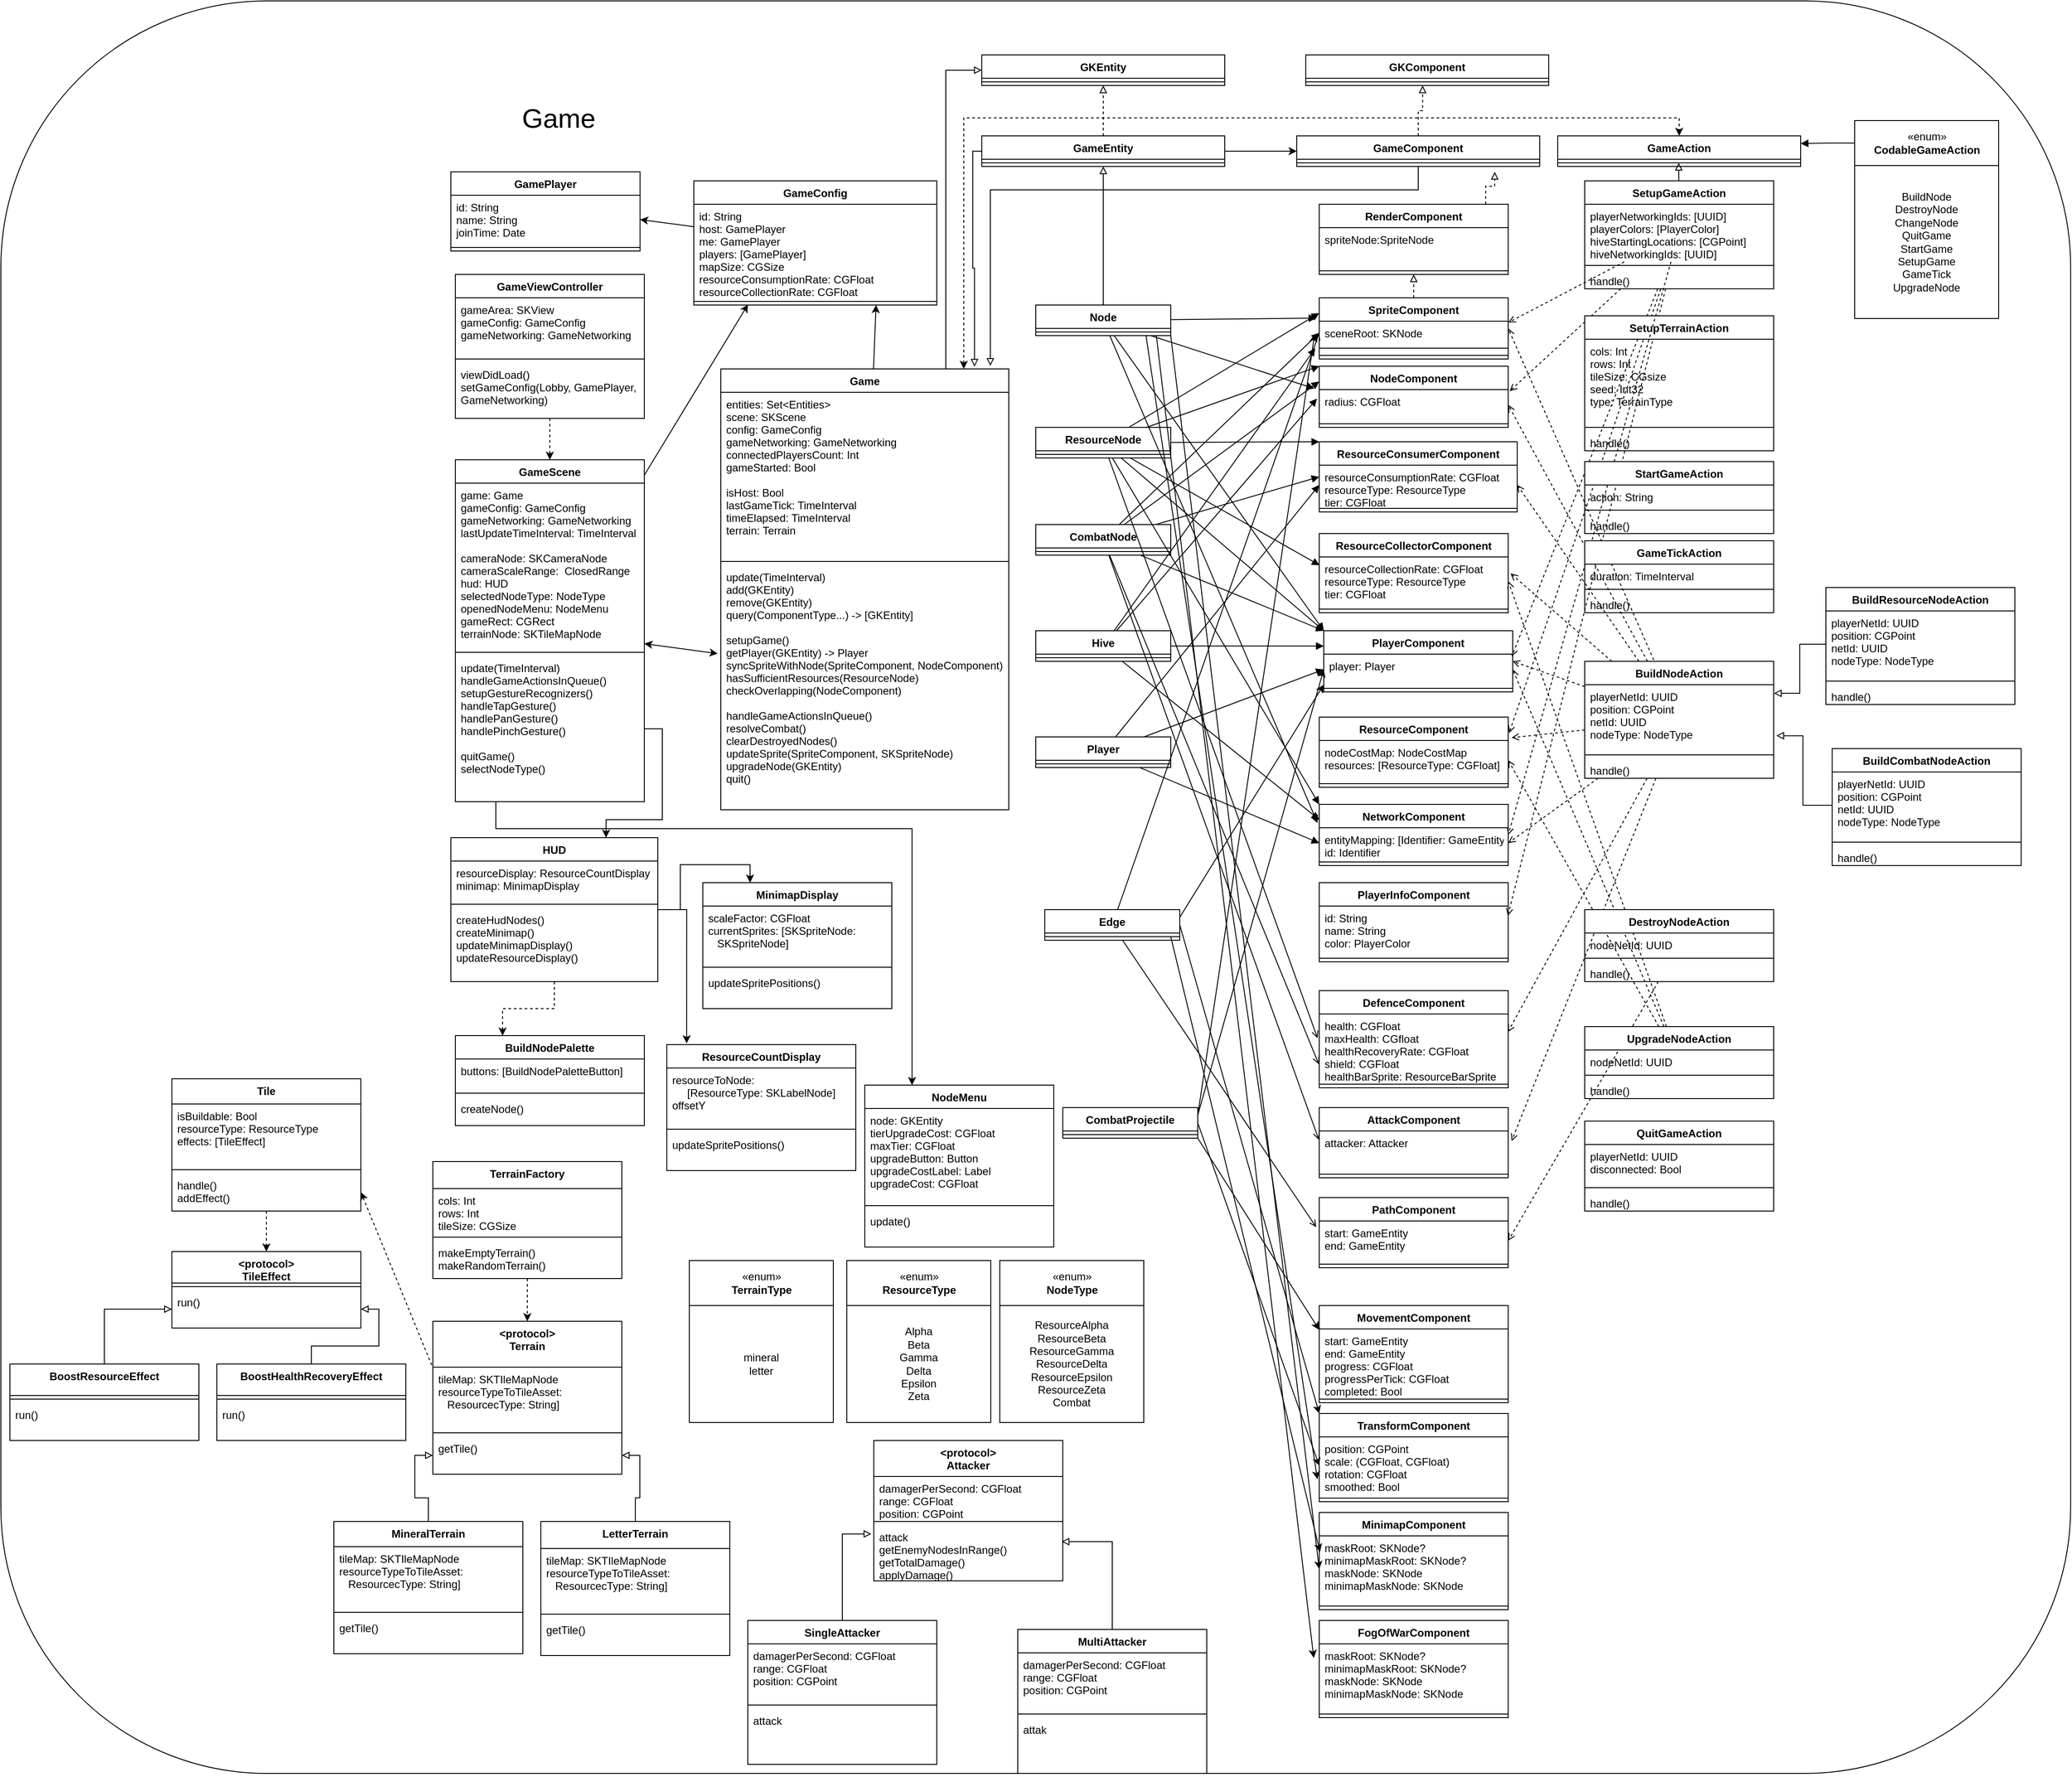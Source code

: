 <mxfile version="12.9.7" type="device"><diagram id="Jc83XA-YSRhLqthOHgMY" name="Page-1"><mxGraphModel dx="1027" dy="1119" grid="1" gridSize="10" guides="1" tooltips="1" connect="1" arrows="1" fold="1" page="1" pageScale="1" pageWidth="827" pageHeight="1169" math="0" shadow="0"><root><mxCell id="0"/><mxCell id="1" parent="0"/><mxCell id="_-ubL24KlWG-NVmCGBVm-1" value="" style="rounded=1;whiteSpace=wrap;html=1;" parent="1" vertex="1"><mxGeometry x="1070" y="670" width="2300" height="1970" as="geometry"/></mxCell><mxCell id="_-ubL24KlWG-NVmCGBVm-2" value="GameAction" style="swimlane;fontStyle=1;align=center;verticalAlign=top;childLayout=stackLayout;horizontal=1;startSize=26;horizontalStack=0;resizeParent=1;resizeParentMax=0;resizeLast=0;collapsible=1;marginBottom=0;" parent="1" vertex="1"><mxGeometry x="2800" y="820" width="270" height="34" as="geometry"/></mxCell><mxCell id="_-ubL24KlWG-NVmCGBVm-3" value="" style="line;strokeWidth=1;fillColor=none;align=left;verticalAlign=middle;spacingTop=-1;spacingLeft=3;spacingRight=3;rotatable=0;labelPosition=right;points=[];portConstraint=eastwest;" parent="_-ubL24KlWG-NVmCGBVm-2" vertex="1"><mxGeometry y="26" width="270" height="8" as="geometry"/></mxCell><mxCell id="_-ubL24KlWG-NVmCGBVm-4" style="edgeStyle=none;rounded=0;orthogonalLoop=1;jettySize=auto;html=1;entryX=0.498;entryY=0.5;entryDx=0;entryDy=0;entryPerimeter=0;endArrow=block;endFill=0;" parent="1" source="_-ubL24KlWG-NVmCGBVm-134" target="_-ubL24KlWG-NVmCGBVm-3" edge="1"><mxGeometry relative="1" as="geometry"/></mxCell><mxCell id="_-ubL24KlWG-NVmCGBVm-5" style="edgeStyle=none;rounded=0;orthogonalLoop=1;jettySize=auto;html=1;entryX=1.008;entryY=0.05;entryDx=0;entryDy=0;entryPerimeter=0;endArrow=open;endFill=0;dashed=1;" parent="1" source="_-ubL24KlWG-NVmCGBVm-134" target="_-ubL24KlWG-NVmCGBVm-109" edge="1"><mxGeometry relative="1" as="geometry"/></mxCell><mxCell id="_-ubL24KlWG-NVmCGBVm-6" style="edgeStyle=none;rounded=0;orthogonalLoop=1;jettySize=auto;html=1;entryX=1.005;entryY=-0.19;entryDx=0;entryDy=0;entryPerimeter=0;endArrow=open;endFill=0;dashed=1;" parent="1" source="_-ubL24KlWG-NVmCGBVm-134" target="_-ubL24KlWG-NVmCGBVm-35" edge="1"><mxGeometry relative="1" as="geometry"/></mxCell><mxCell id="_-ubL24KlWG-NVmCGBVm-7" style="edgeStyle=none;rounded=0;orthogonalLoop=1;jettySize=auto;html=1;entryX=0.995;entryY=0.076;entryDx=0;entryDy=0;entryPerimeter=0;endArrow=open;endFill=0;dashed=1;" parent="1" source="_-ubL24KlWG-NVmCGBVm-134" target="_-ubL24KlWG-NVmCGBVm-32" edge="1"><mxGeometry relative="1" as="geometry"/></mxCell><mxCell id="_-ubL24KlWG-NVmCGBVm-8" style="edgeStyle=none;rounded=0;orthogonalLoop=1;jettySize=auto;html=1;entryX=0.998;entryY=0.201;entryDx=0;entryDy=0;entryPerimeter=0;endArrow=open;endFill=0;dashed=1;" parent="1" source="_-ubL24KlWG-NVmCGBVm-134" target="_-ubL24KlWG-NVmCGBVm-25" edge="1"><mxGeometry relative="1" as="geometry"/></mxCell><mxCell id="_-ubL24KlWG-NVmCGBVm-9" style="edgeStyle=none;rounded=0;orthogonalLoop=1;jettySize=auto;html=1;entryX=1;entryY=0.5;entryDx=0;entryDy=0;dashed=1;endArrow=open;endFill=0;" parent="1" source="_-ubL24KlWG-NVmCGBVm-138" target="_-ubL24KlWG-NVmCGBVm-127" edge="1"><mxGeometry relative="1" as="geometry"/></mxCell><mxCell id="_-ubL24KlWG-NVmCGBVm-10" style="edgeStyle=none;rounded=0;orthogonalLoop=1;jettySize=auto;html=1;entryX=1;entryY=0.5;entryDx=0;entryDy=0;endArrow=open;endFill=0;dashed=1;" parent="1" source="_-ubL24KlWG-NVmCGBVm-142" target="_-ubL24KlWG-NVmCGBVm-109" edge="1"><mxGeometry relative="1" as="geometry"/></mxCell><mxCell id="_-ubL24KlWG-NVmCGBVm-11" style="edgeStyle=none;rounded=0;orthogonalLoop=1;jettySize=auto;html=1;entryX=0.998;entryY=0.272;entryDx=0;entryDy=0;entryPerimeter=0;endArrow=open;endFill=0;dashed=1;" parent="1" source="_-ubL24KlWG-NVmCGBVm-142" target="_-ubL24KlWG-NVmCGBVm-121" edge="1"><mxGeometry relative="1" as="geometry"/></mxCell><mxCell id="_-ubL24KlWG-NVmCGBVm-12" style="edgeStyle=none;rounded=0;orthogonalLoop=1;jettySize=auto;html=1;entryX=1;entryY=0.5;entryDx=0;entryDy=0;dashed=1;endArrow=open;endFill=0;" parent="1" source="_-ubL24KlWG-NVmCGBVm-142" target="_-ubL24KlWG-NVmCGBVm-112" edge="1"><mxGeometry relative="1" as="geometry"/></mxCell><mxCell id="_-ubL24KlWG-NVmCGBVm-13" style="edgeStyle=none;rounded=0;orthogonalLoop=1;jettySize=auto;html=1;entryX=1.012;entryY=0.339;entryDx=0;entryDy=0;entryPerimeter=0;dashed=1;endArrow=open;endFill=0;" parent="1" source="_-ubL24KlWG-NVmCGBVm-142" target="_-ubL24KlWG-NVmCGBVm-28" edge="1"><mxGeometry relative="1" as="geometry"/></mxCell><mxCell id="_-ubL24KlWG-NVmCGBVm-14" style="edgeStyle=none;rounded=0;orthogonalLoop=1;jettySize=auto;html=1;entryX=1.018;entryY=0.253;entryDx=0;entryDy=0;entryPerimeter=0;dashed=1;endArrow=open;endFill=0;" parent="1" source="_-ubL24KlWG-NVmCGBVm-142" target="_-ubL24KlWG-NVmCGBVm-124" edge="1"><mxGeometry relative="1" as="geometry"/></mxCell><mxCell id="_-ubL24KlWG-NVmCGBVm-15" style="edgeStyle=none;rounded=0;orthogonalLoop=1;jettySize=auto;html=1;entryX=1;entryY=0.5;entryDx=0;entryDy=0;dashed=1;endArrow=open;endFill=0;" parent="1" source="_-ubL24KlWG-NVmCGBVm-142" target="_-ubL24KlWG-NVmCGBVm-31" edge="1"><mxGeometry relative="1" as="geometry"/></mxCell><mxCell id="_-ubL24KlWG-NVmCGBVm-16" style="edgeStyle=none;rounded=0;orthogonalLoop=1;jettySize=auto;html=1;entryX=1.018;entryY=-0.071;entryDx=0;entryDy=0;entryPerimeter=0;dashed=1;endArrow=open;endFill=0;" parent="1" source="_-ubL24KlWG-NVmCGBVm-142" target="_-ubL24KlWG-NVmCGBVm-35" edge="1"><mxGeometry relative="1" as="geometry"/></mxCell><mxCell id="_-ubL24KlWG-NVmCGBVm-17" style="edgeStyle=none;rounded=0;orthogonalLoop=1;jettySize=auto;html=1;entryX=1;entryY=0.5;entryDx=0;entryDy=0;dashed=1;endArrow=open;endFill=0;" parent="1" source="_-ubL24KlWG-NVmCGBVm-142" target="_-ubL24KlWG-NVmCGBVm-22" edge="1"><mxGeometry relative="1" as="geometry"/></mxCell><mxCell id="_-ubL24KlWG-NVmCGBVm-18" style="edgeStyle=none;rounded=0;orthogonalLoop=1;jettySize=auto;html=1;entryX=1;entryY=0.5;entryDx=0;entryDy=0;dashed=1;endArrow=open;endFill=0;" parent="1" source="_-ubL24KlWG-NVmCGBVm-146" target="_-ubL24KlWG-NVmCGBVm-28" edge="1"><mxGeometry relative="1" as="geometry"/></mxCell><mxCell id="_-ubL24KlWG-NVmCGBVm-19" style="edgeStyle=none;rounded=0;orthogonalLoop=1;jettySize=auto;html=1;entryX=1;entryY=0.5;entryDx=0;entryDy=0;dashed=1;endArrow=open;endFill=0;" parent="1" source="_-ubL24KlWG-NVmCGBVm-146" target="_-ubL24KlWG-NVmCGBVm-32" edge="1"><mxGeometry relative="1" as="geometry"/></mxCell><mxCell id="_-ubL24KlWG-NVmCGBVm-20" style="edgeStyle=none;rounded=0;orthogonalLoop=1;jettySize=auto;html=1;entryX=1;entryY=0.5;entryDx=0;entryDy=0;dashed=1;endArrow=open;endFill=0;" parent="1" source="_-ubL24KlWG-NVmCGBVm-146" target="_-ubL24KlWG-NVmCGBVm-35" edge="1"><mxGeometry relative="1" as="geometry"/></mxCell><mxCell id="_-ubL24KlWG-NVmCGBVm-37" value="Hive" style="swimlane;fontStyle=1;align=center;verticalAlign=top;childLayout=stackLayout;horizontal=1;startSize=26;horizontalStack=0;resizeParent=1;resizeParentMax=0;resizeLast=0;collapsible=1;marginBottom=0;" parent="1" vertex="1"><mxGeometry x="2220" y="1370" width="150" height="34" as="geometry"/></mxCell><mxCell id="_-ubL24KlWG-NVmCGBVm-38" value="" style="line;strokeWidth=1;fillColor=none;align=left;verticalAlign=middle;spacingTop=-1;spacingLeft=3;spacingRight=3;rotatable=0;labelPosition=right;points=[];portConstraint=eastwest;" parent="_-ubL24KlWG-NVmCGBVm-37" vertex="1"><mxGeometry y="26" width="150" height="8" as="geometry"/></mxCell><mxCell id="_-ubL24KlWG-NVmCGBVm-39" value="CombatNode" style="swimlane;fontStyle=1;align=center;verticalAlign=top;childLayout=stackLayout;horizontal=1;startSize=26;horizontalStack=0;resizeParent=1;resizeParentMax=0;resizeLast=0;collapsible=1;marginBottom=0;" parent="1" vertex="1"><mxGeometry x="2220" y="1252" width="150" height="34" as="geometry"/></mxCell><mxCell id="_-ubL24KlWG-NVmCGBVm-40" value="" style="line;strokeWidth=1;fillColor=none;align=left;verticalAlign=middle;spacingTop=-1;spacingLeft=3;spacingRight=3;rotatable=0;labelPosition=right;points=[];portConstraint=eastwest;" parent="_-ubL24KlWG-NVmCGBVm-39" vertex="1"><mxGeometry y="26" width="150" height="8" as="geometry"/></mxCell><mxCell id="_-ubL24KlWG-NVmCGBVm-41" value="ResourceNode" style="swimlane;fontStyle=1;align=center;verticalAlign=top;childLayout=stackLayout;horizontal=1;startSize=26;horizontalStack=0;resizeParent=1;resizeParentMax=0;resizeLast=0;collapsible=1;marginBottom=0;" parent="1" vertex="1"><mxGeometry x="2220" y="1144" width="150" height="34" as="geometry"/></mxCell><mxCell id="_-ubL24KlWG-NVmCGBVm-42" value="" style="line;strokeWidth=1;fillColor=none;align=left;verticalAlign=middle;spacingTop=-1;spacingLeft=3;spacingRight=3;rotatable=0;labelPosition=right;points=[];portConstraint=eastwest;" parent="_-ubL24KlWG-NVmCGBVm-41" vertex="1"><mxGeometry y="26" width="150" height="8" as="geometry"/></mxCell><mxCell id="_-ubL24KlWG-NVmCGBVm-43" style="edgeStyle=none;rounded=0;orthogonalLoop=1;jettySize=auto;html=1;entryX=0.5;entryY=1;entryDx=0;entryDy=0;endArrow=block;endFill=0;" parent="1" source="_-ubL24KlWG-NVmCGBVm-48" target="_-ubL24KlWG-NVmCGBVm-52" edge="1"><mxGeometry relative="1" as="geometry"/></mxCell><mxCell id="_-ubL24KlWG-NVmCGBVm-44" style="edgeStyle=none;rounded=0;orthogonalLoop=1;jettySize=auto;html=1;endArrow=block;endFill=1;entryX=-0.015;entryY=-0.133;entryDx=0;entryDy=0;entryPerimeter=0;" parent="1" source="_-ubL24KlWG-NVmCGBVm-48" edge="1" target="_-ubL24KlWG-NVmCGBVm-105"><mxGeometry relative="1" as="geometry"><mxPoint x="2540" y="950" as="targetPoint"/></mxGeometry></mxCell><mxCell id="_-ubL24KlWG-NVmCGBVm-45" style="edgeStyle=none;rounded=0;orthogonalLoop=1;jettySize=auto;html=1;entryX=-0.026;entryY=-0.034;entryDx=0;entryDy=0;entryPerimeter=0;endArrow=block;endFill=1;" parent="1" source="_-ubL24KlWG-NVmCGBVm-48" target="_-ubL24KlWG-NVmCGBVm-109" edge="1"><mxGeometry relative="1" as="geometry"/></mxCell><mxCell id="_-ubL24KlWG-NVmCGBVm-46" style="edgeStyle=none;rounded=0;orthogonalLoop=1;jettySize=auto;html=1;entryX=0;entryY=0;entryDx=0;entryDy=0;endArrow=block;endFill=1;" parent="1" source="_-ubL24KlWG-NVmCGBVm-48" target="_-ubL24KlWG-NVmCGBVm-31" edge="1"><mxGeometry relative="1" as="geometry"/></mxCell><mxCell id="_-ubL24KlWG-NVmCGBVm-47" style="edgeStyle=none;rounded=0;orthogonalLoop=1;jettySize=auto;html=1;entryX=-0.009;entryY=-0.155;entryDx=0;entryDy=0;entryPerimeter=0;endArrow=block;endFill=1;" parent="1" source="_-ubL24KlWG-NVmCGBVm-48" target="_-ubL24KlWG-NVmCGBVm-22" edge="1"><mxGeometry relative="1" as="geometry"/></mxCell><mxCell id="_-ubL24KlWG-NVmCGBVm-48" value="Node" style="swimlane;fontStyle=1;align=center;verticalAlign=top;childLayout=stackLayout;horizontal=1;startSize=26;horizontalStack=0;resizeParent=1;resizeParentMax=0;resizeLast=0;collapsible=1;marginBottom=0;" parent="1" vertex="1"><mxGeometry x="2220" y="1008" width="150" height="34" as="geometry"/></mxCell><mxCell id="_-ubL24KlWG-NVmCGBVm-49" value="" style="line;strokeWidth=1;fillColor=none;align=left;verticalAlign=middle;spacingTop=-1;spacingLeft=3;spacingRight=3;rotatable=0;labelPosition=right;points=[];portConstraint=eastwest;" parent="_-ubL24KlWG-NVmCGBVm-48" vertex="1"><mxGeometry y="26" width="150" height="8" as="geometry"/></mxCell><mxCell id="_-ubL24KlWG-NVmCGBVm-50" style="edgeStyle=none;rounded=0;orthogonalLoop=1;jettySize=auto;html=1;entryX=0.5;entryY=0;entryDx=0;entryDy=0;endArrow=classic;endFill=1;dashed=1;" parent="1" source="_-ubL24KlWG-NVmCGBVm-81" target="_-ubL24KlWG-NVmCGBVm-76" edge="1"><mxGeometry relative="1" as="geometry"/></mxCell><mxCell id="_-ubL24KlWG-NVmCGBVm-51" style="edgeStyle=orthogonalEdgeStyle;rounded=0;orthogonalLoop=1;jettySize=auto;html=1;entryX=0;entryY=0.5;entryDx=0;entryDy=0;" parent="1" source="_-ubL24KlWG-NVmCGBVm-52" target="_-ubL24KlWG-NVmCGBVm-101" edge="1"><mxGeometry relative="1" as="geometry"/></mxCell><mxCell id="bx7i8HDb4HaCI8uOGEsW-36" style="edgeStyle=orthogonalEdgeStyle;rounded=0;orthogonalLoop=1;jettySize=auto;html=1;entryX=0.5;entryY=1;entryDx=0;entryDy=0;dashed=1;startArrow=none;startFill=0;endArrow=block;endFill=0;" edge="1" parent="1" source="_-ubL24KlWG-NVmCGBVm-52" target="bx7i8HDb4HaCI8uOGEsW-34"><mxGeometry relative="1" as="geometry"/></mxCell><mxCell id="bx7i8HDb4HaCI8uOGEsW-44" style="edgeStyle=orthogonalEdgeStyle;rounded=0;orthogonalLoop=1;jettySize=auto;html=1;entryX=0.881;entryY=-0.005;entryDx=0;entryDy=0;entryPerimeter=0;startArrow=none;startFill=0;endArrow=block;endFill=0;" edge="1" parent="1" source="_-ubL24KlWG-NVmCGBVm-52" target="_-ubL24KlWG-NVmCGBVm-86"><mxGeometry relative="1" as="geometry"><Array as="points"><mxPoint x="2150" y="837"/><mxPoint x="2150" y="967"/><mxPoint x="2152" y="967"/></Array></mxGeometry></mxCell><mxCell id="_-ubL24KlWG-NVmCGBVm-52" value="GameEntity" style="swimlane;fontStyle=1;align=center;verticalAlign=top;childLayout=stackLayout;horizontal=1;startSize=26;horizontalStack=0;resizeParent=1;resizeParentMax=0;resizeLast=0;collapsible=1;marginBottom=0;" parent="1" vertex="1"><mxGeometry x="2160" y="820" width="270" height="34" as="geometry"/></mxCell><mxCell id="_-ubL24KlWG-NVmCGBVm-53" value="" style="line;strokeWidth=1;fillColor=none;align=left;verticalAlign=middle;spacingTop=-1;spacingLeft=3;spacingRight=3;rotatable=0;labelPosition=right;points=[];portConstraint=eastwest;" parent="_-ubL24KlWG-NVmCGBVm-52" vertex="1"><mxGeometry y="26" width="270" height="8" as="geometry"/></mxCell><mxCell id="_-ubL24KlWG-NVmCGBVm-54" value="&lt;font style=&quot;font-size: 30px&quot;&gt;Game&lt;/font&gt;" style="text;html=1;strokeColor=none;fillColor=none;align=center;verticalAlign=middle;whiteSpace=wrap;rounded=0;" parent="1" vertex="1"><mxGeometry x="1670" y="790" width="40" height="20" as="geometry"/></mxCell><mxCell id="_-ubL24KlWG-NVmCGBVm-56" style="edgeStyle=none;rounded=0;orthogonalLoop=1;jettySize=auto;html=1;entryX=0.75;entryY=1;entryDx=0;entryDy=0;endArrow=classic;endFill=1;" parent="1" source="_-ubL24KlWG-NVmCGBVm-86" target="_-ubL24KlWG-NVmCGBVm-93" edge="1"><mxGeometry relative="1" as="geometry"/></mxCell><mxCell id="_-ubL24KlWG-NVmCGBVm-57" style="edgeStyle=none;rounded=0;orthogonalLoop=1;jettySize=auto;html=1;entryX=-0.011;entryY=0.362;entryDx=0;entryDy=0;entryPerimeter=0;endArrow=classic;endFill=1;startArrow=classic;startFill=1;" parent="1" source="_-ubL24KlWG-NVmCGBVm-76" target="_-ubL24KlWG-NVmCGBVm-90" edge="1"><mxGeometry relative="1" as="geometry"/></mxCell><mxCell id="_-ubL24KlWG-NVmCGBVm-58" style="rounded=0;orthogonalLoop=1;jettySize=auto;html=1;entryX=0.002;entryY=0.4;entryDx=0;entryDy=0;endArrow=block;endFill=1;entryPerimeter=0;" parent="1" source="_-ubL24KlWG-NVmCGBVm-41" target="_-ubL24KlWG-NVmCGBVm-27" edge="1"><mxGeometry relative="1" as="geometry"/></mxCell><mxCell id="_-ubL24KlWG-NVmCGBVm-59" style="edgeStyle=none;rounded=0;orthogonalLoop=1;jettySize=auto;html=1;entryX=0;entryY=0.25;entryDx=0;entryDy=0;endArrow=block;endFill=1;" parent="1" source="_-ubL24KlWG-NVmCGBVm-41" target="_-ubL24KlWG-NVmCGBVm-104" edge="1"><mxGeometry relative="1" as="geometry"/></mxCell><mxCell id="_-ubL24KlWG-NVmCGBVm-60" style="edgeStyle=none;rounded=0;orthogonalLoop=1;jettySize=auto;html=1;entryX=0;entryY=0;entryDx=0;entryDy=0;endArrow=block;endFill=1;" parent="1" source="_-ubL24KlWG-NVmCGBVm-41" target="_-ubL24KlWG-NVmCGBVm-108" edge="1"><mxGeometry relative="1" as="geometry"/></mxCell><mxCell id="_-ubL24KlWG-NVmCGBVm-61" style="edgeStyle=none;rounded=0;orthogonalLoop=1;jettySize=auto;html=1;entryX=0;entryY=0;entryDx=0;entryDy=0;endArrow=block;endFill=1;" parent="1" source="_-ubL24KlWG-NVmCGBVm-41" target="_-ubL24KlWG-NVmCGBVm-111" edge="1"><mxGeometry relative="1" as="geometry"/></mxCell><mxCell id="_-ubL24KlWG-NVmCGBVm-62" style="edgeStyle=none;rounded=0;orthogonalLoop=1;jettySize=auto;html=1;entryX=0;entryY=0;entryDx=0;entryDy=0;endArrow=block;endFill=1;" parent="1" source="_-ubL24KlWG-NVmCGBVm-41" target="_-ubL24KlWG-NVmCGBVm-31" edge="1"><mxGeometry relative="1" as="geometry"/></mxCell><mxCell id="_-ubL24KlWG-NVmCGBVm-63" style="edgeStyle=none;rounded=0;orthogonalLoop=1;jettySize=auto;html=1;entryX=0;entryY=0;entryDx=0;entryDy=0;endArrow=block;endFill=1;" parent="1" source="_-ubL24KlWG-NVmCGBVm-41" target="_-ubL24KlWG-NVmCGBVm-21" edge="1"><mxGeometry relative="1" as="geometry"/></mxCell><mxCell id="_-ubL24KlWG-NVmCGBVm-64" style="edgeStyle=none;rounded=0;orthogonalLoop=1;jettySize=auto;html=1;entryX=0;entryY=0.25;entryDx=0;entryDy=0;endArrow=block;endFill=1;" parent="1" source="_-ubL24KlWG-NVmCGBVm-39" target="_-ubL24KlWG-NVmCGBVm-108" edge="1"><mxGeometry relative="1" as="geometry"/></mxCell><mxCell id="_-ubL24KlWG-NVmCGBVm-65" style="edgeStyle=none;rounded=0;orthogonalLoop=1;jettySize=auto;html=1;entryX=0;entryY=0.5;entryDx=0;entryDy=0;endArrow=block;endFill=1;" parent="1" source="_-ubL24KlWG-NVmCGBVm-39" target="_-ubL24KlWG-NVmCGBVm-105" edge="1"><mxGeometry relative="1" as="geometry"/></mxCell><mxCell id="_-ubL24KlWG-NVmCGBVm-66" style="edgeStyle=none;rounded=0;orthogonalLoop=1;jettySize=auto;html=1;entryX=0;entryY=0;entryDx=0;entryDy=0;endArrow=block;endFill=1;" parent="1" source="_-ubL24KlWG-NVmCGBVm-39" target="_-ubL24KlWG-NVmCGBVm-31" edge="1"><mxGeometry relative="1" as="geometry"/></mxCell><mxCell id="_-ubL24KlWG-NVmCGBVm-67" style="edgeStyle=none;rounded=0;orthogonalLoop=1;jettySize=auto;html=1;entryX=0;entryY=0.5;entryDx=0;entryDy=0;endArrow=block;endFill=1;" parent="1" source="_-ubL24KlWG-NVmCGBVm-39" target="_-ubL24KlWG-NVmCGBVm-111" edge="1"><mxGeometry relative="1" as="geometry"/></mxCell><mxCell id="_-ubL24KlWG-NVmCGBVm-68" style="edgeStyle=none;rounded=0;orthogonalLoop=1;jettySize=auto;html=1;entryX=0;entryY=0.25;entryDx=0;entryDy=0;endArrow=block;endFill=1;" parent="1" source="_-ubL24KlWG-NVmCGBVm-37" target="_-ubL24KlWG-NVmCGBVm-31" edge="1"><mxGeometry relative="1" as="geometry"/></mxCell><mxCell id="_-ubL24KlWG-NVmCGBVm-69" style="edgeStyle=none;rounded=0;orthogonalLoop=1;jettySize=auto;html=1;entryX=0;entryY=0.25;entryDx=0;entryDy=0;endArrow=block;endFill=1;" parent="1" source="_-ubL24KlWG-NVmCGBVm-37" target="_-ubL24KlWG-NVmCGBVm-21" edge="1"><mxGeometry relative="1" as="geometry"/></mxCell><mxCell id="_-ubL24KlWG-NVmCGBVm-70" style="edgeStyle=none;rounded=0;orthogonalLoop=1;jettySize=auto;html=1;entryX=-0.012;entryY=0.294;entryDx=0;entryDy=0;endArrow=block;endFill=1;entryPerimeter=0;" parent="1" source="_-ubL24KlWG-NVmCGBVm-37" target="_-ubL24KlWG-NVmCGBVm-109" edge="1"><mxGeometry relative="1" as="geometry"/></mxCell><mxCell id="_-ubL24KlWG-NVmCGBVm-71" style="edgeStyle=none;rounded=0;orthogonalLoop=1;jettySize=auto;html=1;entryX=-0.021;entryY=1.154;entryDx=0;entryDy=0;endArrow=block;endFill=1;entryPerimeter=0;" parent="1" source="_-ubL24KlWG-NVmCGBVm-37" target="_-ubL24KlWG-NVmCGBVm-105" edge="1"><mxGeometry relative="1" as="geometry"/></mxCell><mxCell id="_-ubL24KlWG-NVmCGBVm-72" style="edgeStyle=none;rounded=0;orthogonalLoop=1;jettySize=auto;html=1;endArrow=block;endFill=1;entryX=0;entryY=0.5;entryDx=0;entryDy=0;" parent="1" source="_-ubL24KlWG-NVmCGBVm-99" target="_-ubL24KlWG-NVmCGBVm-32" edge="1"><mxGeometry relative="1" as="geometry"><mxPoint x="3560" y="940" as="targetPoint"/></mxGeometry></mxCell><mxCell id="_-ubL24KlWG-NVmCGBVm-73" style="edgeStyle=none;rounded=0;orthogonalLoop=1;jettySize=auto;html=1;entryX=0;entryY=0.5;entryDx=0;entryDy=0;endArrow=block;endFill=1;" parent="1" source="_-ubL24KlWG-NVmCGBVm-99" target="_-ubL24KlWG-NVmCGBVm-22" edge="1"><mxGeometry relative="1" as="geometry"/></mxCell><mxCell id="_-ubL24KlWG-NVmCGBVm-74" style="edgeStyle=none;rounded=0;orthogonalLoop=1;jettySize=auto;html=1;entryX=0.223;entryY=0.929;entryDx=0;entryDy=0;entryPerimeter=0;endArrow=classic;endFill=1;" parent="1" source="_-ubL24KlWG-NVmCGBVm-76" target="_-ubL24KlWG-NVmCGBVm-95" edge="1"><mxGeometry relative="1" as="geometry"/></mxCell><mxCell id="_-ubL24KlWG-NVmCGBVm-75" style="edgeStyle=orthogonalEdgeStyle;rounded=0;orthogonalLoop=1;jettySize=auto;html=1;entryX=0.25;entryY=0;entryDx=0;entryDy=0;endArrow=classic;endFill=1;strokeColor=#000000;strokeWidth=1;fontColor=#FF0000;" parent="1" source="_-ubL24KlWG-NVmCGBVm-76" target="_-ubL24KlWG-NVmCGBVm-194" edge="1"><mxGeometry relative="1" as="geometry"><Array as="points"><mxPoint x="1620" y="1590"/><mxPoint x="2083" y="1590"/></Array></mxGeometry></mxCell><mxCell id="_-ubL24KlWG-NVmCGBVm-76" value="GameScene" style="swimlane;fontStyle=1;align=center;verticalAlign=top;childLayout=stackLayout;horizontal=1;startSize=26;horizontalStack=0;resizeParent=1;resizeParentMax=0;resizeLast=0;collapsible=1;marginBottom=0;" parent="1" vertex="1"><mxGeometry x="1575" y="1180" width="210" height="380" as="geometry"><mxRectangle x="1080" y="660" width="100" height="26" as="alternateBounds"/></mxGeometry></mxCell><mxCell id="_-ubL24KlWG-NVmCGBVm-77" value="game: Game&#10;gameConfig: GameConfig&#10;gameNetworking: GameNetworking&#10;lastUpdateTimeInterval: TimeInterval&#10;&#10;cameraNode: SKCameraNode&#10;cameraScaleRange:  ClosedRange&#10;hud: HUD&#10;selectedNodeType: NodeType&#10;openedNodeMenu: NodeMenu&#10;gameRect: CGRect&#10;terrainNode: SKTileMapNode" style="text;strokeColor=none;fillColor=none;align=left;verticalAlign=top;spacingLeft=4;spacingRight=4;overflow=hidden;rotatable=0;points=[[0,0.5],[1,0.5]];portConstraint=eastwest;" parent="_-ubL24KlWG-NVmCGBVm-76" vertex="1"><mxGeometry y="26" width="210" height="184" as="geometry"/></mxCell><mxCell id="_-ubL24KlWG-NVmCGBVm-78" value="" style="line;strokeWidth=1;fillColor=none;align=left;verticalAlign=middle;spacingTop=-1;spacingLeft=3;spacingRight=3;rotatable=0;labelPosition=right;points=[];portConstraint=eastwest;" parent="_-ubL24KlWG-NVmCGBVm-76" vertex="1"><mxGeometry y="210" width="210" height="8" as="geometry"/></mxCell><mxCell id="_-ubL24KlWG-NVmCGBVm-79" value="update(TimeInterval)&#10;handleGameActionsInQueue()&#10;setupGestureRecognizers()&#10;handleTapGesture()&#10;handlePanGesture()&#10;handlePinchGesture()&#10;&#10;quitGame()&#10;selectNodeType()" style="text;strokeColor=none;fillColor=none;align=left;verticalAlign=top;spacingLeft=4;spacingRight=4;overflow=hidden;rotatable=0;points=[[0,0.5],[1,0.5]];portConstraint=eastwest;" parent="_-ubL24KlWG-NVmCGBVm-76" vertex="1"><mxGeometry y="218" width="210" height="162" as="geometry"/></mxCell><mxCell id="_-ubL24KlWG-NVmCGBVm-81" value="GameViewController" style="swimlane;fontStyle=1;align=center;verticalAlign=top;childLayout=stackLayout;horizontal=1;startSize=26;horizontalStack=0;resizeParent=1;resizeParentMax=0;resizeLast=0;collapsible=1;marginBottom=0;" parent="1" vertex="1"><mxGeometry x="1575" y="974" width="210" height="160" as="geometry"/></mxCell><mxCell id="_-ubL24KlWG-NVmCGBVm-82" value="gameArea: SKView&#10;gameConfig: GameConfig&#10;gameNetworking: GameNetworking" style="text;strokeColor=none;fillColor=none;align=left;verticalAlign=top;spacingLeft=4;spacingRight=4;overflow=hidden;rotatable=0;points=[[0,0.5],[1,0.5]];portConstraint=eastwest;" parent="_-ubL24KlWG-NVmCGBVm-81" vertex="1"><mxGeometry y="26" width="210" height="64" as="geometry"/></mxCell><mxCell id="_-ubL24KlWG-NVmCGBVm-83" value="" style="line;strokeWidth=1;fillColor=none;align=left;verticalAlign=middle;spacingTop=-1;spacingLeft=3;spacingRight=3;rotatable=0;labelPosition=right;points=[];portConstraint=eastwest;" parent="_-ubL24KlWG-NVmCGBVm-81" vertex="1"><mxGeometry y="90" width="210" height="8" as="geometry"/></mxCell><mxCell id="_-ubL24KlWG-NVmCGBVm-84" value="viewDidLoad()&#10;setGameConfig(Lobby, GamePlayer,&#10;GameNetworking)" style="text;strokeColor=none;fillColor=none;align=left;verticalAlign=top;spacingLeft=4;spacingRight=4;overflow=hidden;rotatable=0;points=[[0,0.5],[1,0.5]];portConstraint=eastwest;" parent="_-ubL24KlWG-NVmCGBVm-81" vertex="1"><mxGeometry y="98" width="210" height="62" as="geometry"/></mxCell><mxCell id="_-ubL24KlWG-NVmCGBVm-85" style="edgeStyle=orthogonalEdgeStyle;rounded=0;orthogonalLoop=1;jettySize=auto;html=1;entryX=0.5;entryY=0;entryDx=0;entryDy=0;dashed=1;endArrow=classic;endFill=1;strokeColor=#000000;strokeWidth=1;fontColor=#FF0000;startArrow=classic;startFill=1;" parent="1" source="_-ubL24KlWG-NVmCGBVm-86" target="_-ubL24KlWG-NVmCGBVm-2" edge="1"><mxGeometry relative="1" as="geometry"><Array as="points"><mxPoint x="2140" y="800"/><mxPoint x="2935" y="800"/></Array></mxGeometry></mxCell><mxCell id="bx7i8HDb4HaCI8uOGEsW-46" style="edgeStyle=orthogonalEdgeStyle;rounded=0;orthogonalLoop=1;jettySize=auto;html=1;entryX=0;entryY=0.5;entryDx=0;entryDy=0;startArrow=none;startFill=0;endArrow=block;endFill=0;" edge="1" parent="1" source="_-ubL24KlWG-NVmCGBVm-86" target="bx7i8HDb4HaCI8uOGEsW-34"><mxGeometry relative="1" as="geometry"><Array as="points"><mxPoint x="2120" y="747"/></Array></mxGeometry></mxCell><mxCell id="_-ubL24KlWG-NVmCGBVm-86" value="Game" style="swimlane;fontStyle=1;align=center;verticalAlign=top;childLayout=stackLayout;horizontal=1;startSize=26;horizontalStack=0;resizeParent=1;resizeParentMax=0;resizeLast=0;collapsible=1;marginBottom=0;" parent="1" vertex="1"><mxGeometry x="1870" y="1079" width="320" height="490" as="geometry"/></mxCell><mxCell id="_-ubL24KlWG-NVmCGBVm-87" value="entities: Set&lt;Entities&gt;&#10;scene: SKScene&#10;config: GameConfig&#10;gameNetworking: GameNetworking&#10;connectedPlayersCount: Int&#10;gameStarted: Bool&#10;&#10;isHost: Bool&#10;lastGameTick: TimeInterval&#10;timeElapsed: TimeInterval&#10;terrain: Terrain" style="text;strokeColor=none;fillColor=none;align=left;verticalAlign=top;spacingLeft=4;spacingRight=4;overflow=hidden;rotatable=0;points=[[0,0.5],[1,0.5]];portConstraint=eastwest;" parent="_-ubL24KlWG-NVmCGBVm-86" vertex="1"><mxGeometry y="26" width="320" height="184" as="geometry"/></mxCell><mxCell id="_-ubL24KlWG-NVmCGBVm-89" value="" style="line;strokeWidth=1;fillColor=none;align=left;verticalAlign=middle;spacingTop=-1;spacingLeft=3;spacingRight=3;rotatable=0;labelPosition=right;points=[];portConstraint=eastwest;" parent="_-ubL24KlWG-NVmCGBVm-86" vertex="1"><mxGeometry y="210" width="320" height="8" as="geometry"/></mxCell><mxCell id="_-ubL24KlWG-NVmCGBVm-90" value="update(TimeInterval)&#10;add(GKEntity)&#10;remove(GKEntity)&#10;query(ComponentType...) -&gt; [GKEntity]&#10;&#10;setupGame()&#10;getPlayer(GKEntity) -&gt; Player&#10;syncSpriteWithNode(SpriteComponent, NodeComponent)&#10;hasSufficientResources(ResourceNode)&#10;checkOverlapping(NodeComponent)&#10;&#10;handleGameActionsInQueue()&#10;resolveCombat()&#10;clearDestroyedNodes()&#10;updateSprite(SpriteComponent, SKSpriteNode)&#10;upgradeNode(GKEntity)&#10;quit()" style="text;strokeColor=none;fillColor=none;align=left;verticalAlign=top;spacingLeft=4;spacingRight=4;overflow=hidden;rotatable=0;points=[[0,0.5],[1,0.5]];portConstraint=eastwest;fontColor=#000000;" parent="_-ubL24KlWG-NVmCGBVm-86" vertex="1"><mxGeometry y="218" width="320" height="272" as="geometry"/></mxCell><mxCell id="_-ubL24KlWG-NVmCGBVm-92" style="edgeStyle=none;rounded=0;orthogonalLoop=1;jettySize=auto;html=1;entryX=1;entryY=0.5;entryDx=0;entryDy=0;startArrow=none;startFill=0;endArrow=classic;endFill=1;" parent="1" source="_-ubL24KlWG-NVmCGBVm-93" target="_-ubL24KlWG-NVmCGBVm-97" edge="1"><mxGeometry relative="1" as="geometry"/></mxCell><mxCell id="_-ubL24KlWG-NVmCGBVm-93" value="GameConfig" style="swimlane;fontStyle=1;align=center;verticalAlign=top;childLayout=stackLayout;horizontal=1;startSize=26;horizontalStack=0;resizeParent=1;resizeParentMax=0;resizeLast=0;collapsible=1;marginBottom=0;" parent="1" vertex="1"><mxGeometry x="1840" y="870" width="270" height="138" as="geometry"/></mxCell><mxCell id="_-ubL24KlWG-NVmCGBVm-94" value="id: String&#10;host: GamePlayer&#10;me: GamePlayer&#10;players: [GamePlayer]&#10;mapSize: CGSize&#10;resourceConsumptionRate: CGFloat&#10;resourceCollectionRate: CGFloat" style="text;strokeColor=none;fillColor=none;align=left;verticalAlign=top;spacingLeft=4;spacingRight=4;overflow=hidden;rotatable=0;points=[[0,0.5],[1,0.5]];portConstraint=eastwest;" parent="_-ubL24KlWG-NVmCGBVm-93" vertex="1"><mxGeometry y="26" width="270" height="104" as="geometry"/></mxCell><mxCell id="_-ubL24KlWG-NVmCGBVm-95" value="" style="line;strokeWidth=1;fillColor=none;align=left;verticalAlign=middle;spacingTop=-1;spacingLeft=3;spacingRight=3;rotatable=0;labelPosition=right;points=[];portConstraint=eastwest;" parent="_-ubL24KlWG-NVmCGBVm-93" vertex="1"><mxGeometry y="130" width="270" height="8" as="geometry"/></mxCell><mxCell id="_-ubL24KlWG-NVmCGBVm-96" value="GamePlayer" style="swimlane;fontStyle=1;align=center;verticalAlign=top;childLayout=stackLayout;horizontal=1;startSize=26;horizontalStack=0;resizeParent=1;resizeParentMax=0;resizeLast=0;collapsible=1;marginBottom=0;" parent="1" vertex="1"><mxGeometry x="1570" y="860" width="210.27" height="88" as="geometry"/></mxCell><mxCell id="_-ubL24KlWG-NVmCGBVm-97" value="id: String&#10;name: String&#10;joinTime: Date" style="text;strokeColor=none;fillColor=none;align=left;verticalAlign=top;spacingLeft=4;spacingRight=4;overflow=hidden;rotatable=0;points=[[0,0.5],[1,0.5]];portConstraint=eastwest;" parent="_-ubL24KlWG-NVmCGBVm-96" vertex="1"><mxGeometry y="26" width="210.27" height="54" as="geometry"/></mxCell><mxCell id="_-ubL24KlWG-NVmCGBVm-98" value="" style="line;strokeWidth=1;fillColor=none;align=left;verticalAlign=middle;spacingTop=-1;spacingLeft=3;spacingRight=3;rotatable=0;labelPosition=right;points=[];portConstraint=eastwest;" parent="_-ubL24KlWG-NVmCGBVm-96" vertex="1"><mxGeometry y="80" width="210.27" height="8" as="geometry"/></mxCell><mxCell id="_-ubL24KlWG-NVmCGBVm-99" value="Player" style="swimlane;fontStyle=1;align=center;verticalAlign=top;childLayout=stackLayout;horizontal=1;startSize=26;horizontalStack=0;resizeParent=1;resizeParentMax=0;resizeLast=0;collapsible=1;marginBottom=0;" parent="1" vertex="1"><mxGeometry x="2220" y="1488" width="150" height="34" as="geometry"/></mxCell><mxCell id="_-ubL24KlWG-NVmCGBVm-100" value="" style="line;strokeWidth=1;fillColor=none;align=left;verticalAlign=middle;spacingTop=-1;spacingLeft=3;spacingRight=3;rotatable=0;labelPosition=right;points=[];portConstraint=eastwest;" parent="_-ubL24KlWG-NVmCGBVm-99" vertex="1"><mxGeometry y="26" width="150" height="8" as="geometry"/></mxCell><mxCell id="bx7i8HDb4HaCI8uOGEsW-37" style="edgeStyle=orthogonalEdgeStyle;rounded=0;orthogonalLoop=1;jettySize=auto;html=1;entryX=0.481;entryY=1;entryDx=0;entryDy=0;entryPerimeter=0;dashed=1;startArrow=none;startFill=0;endArrow=block;endFill=0;" edge="1" parent="1" source="_-ubL24KlWG-NVmCGBVm-101" target="bx7i8HDb4HaCI8uOGEsW-33"><mxGeometry relative="1" as="geometry"/></mxCell><mxCell id="bx7i8HDb4HaCI8uOGEsW-42" style="edgeStyle=orthogonalEdgeStyle;rounded=0;orthogonalLoop=1;jettySize=auto;html=1;entryX=0.936;entryY=-0.007;entryDx=0;entryDy=0;entryPerimeter=0;startArrow=none;startFill=0;endArrow=block;endFill=0;" edge="1" parent="1" source="_-ubL24KlWG-NVmCGBVm-101" target="_-ubL24KlWG-NVmCGBVm-86"><mxGeometry relative="1" as="geometry"><Array as="points"><mxPoint x="2645" y="880"/><mxPoint x="2170" y="880"/></Array></mxGeometry></mxCell><mxCell id="_-ubL24KlWG-NVmCGBVm-101" value="GameComponent" style="swimlane;fontStyle=1;align=center;verticalAlign=top;childLayout=stackLayout;horizontal=1;startSize=26;horizontalStack=0;resizeParent=1;resizeParentMax=0;resizeLast=0;collapsible=1;marginBottom=0;" parent="1" vertex="1"><mxGeometry x="2510" y="820" width="270" height="34" as="geometry"/></mxCell><mxCell id="_-ubL24KlWG-NVmCGBVm-102" value="" style="line;strokeWidth=1;fillColor=none;align=left;verticalAlign=middle;spacingTop=-1;spacingLeft=3;spacingRight=3;rotatable=0;labelPosition=right;points=[];portConstraint=eastwest;" parent="_-ubL24KlWG-NVmCGBVm-101" vertex="1"><mxGeometry y="26" width="270" height="8" as="geometry"/></mxCell><mxCell id="_-ubL24KlWG-NVmCGBVm-114" style="edgeStyle=none;rounded=0;orthogonalLoop=1;jettySize=auto;html=1;entryX=0;entryY=0.5;entryDx=0;entryDy=0;endArrow=block;endFill=1;" parent="1" source="_-ubL24KlWG-NVmCGBVm-99" target="_-ubL24KlWG-NVmCGBVm-112" edge="1"><mxGeometry relative="1" as="geometry"><mxPoint x="2370" y="1222.15" as="sourcePoint"/><mxPoint x="3795" y="940" as="targetPoint"/></mxGeometry></mxCell><mxCell id="_-ubL24KlWG-NVmCGBVm-115" style="edgeStyle=none;rounded=0;orthogonalLoop=1;jettySize=auto;html=1;entryX=-0.002;entryY=0.221;entryDx=0;entryDy=0;entryPerimeter=0;endArrow=open;endFill=0;" parent="1" source="_-ubL24KlWG-NVmCGBVm-39" target="_-ubL24KlWG-NVmCGBVm-124" edge="1"><mxGeometry relative="1" as="geometry"/></mxCell><mxCell id="_-ubL24KlWG-NVmCGBVm-116" style="edgeStyle=none;rounded=0;orthogonalLoop=1;jettySize=auto;html=1;entryX=-0.002;entryY=0.755;entryDx=0;entryDy=0;entryPerimeter=0;endArrow=open;endFill=0;" parent="1" source="_-ubL24KlWG-NVmCGBVm-39" target="_-ubL24KlWG-NVmCGBVm-121" edge="1"><mxGeometry relative="1" as="geometry"/></mxCell><mxCell id="_-ubL24KlWG-NVmCGBVm-117" style="edgeStyle=none;rounded=0;orthogonalLoop=1;jettySize=auto;html=1;entryX=-0.009;entryY=0.363;entryDx=0;entryDy=0;entryPerimeter=0;endArrow=open;endFill=0;" parent="1" source="_-ubL24KlWG-NVmCGBVm-41" target="_-ubL24KlWG-NVmCGBVm-121" edge="1"><mxGeometry relative="1" as="geometry"/></mxCell><mxCell id="_-ubL24KlWG-NVmCGBVm-118" style="edgeStyle=none;rounded=0;orthogonalLoop=1;jettySize=auto;html=1;entryX=-0.016;entryY=0.156;entryDx=0;entryDy=0;entryPerimeter=0;endArrow=open;endFill=0;" parent="1" source="_-ubL24KlWG-NVmCGBVm-129" target="_-ubL24KlWG-NVmCGBVm-127" edge="1"><mxGeometry relative="1" as="geometry"/></mxCell><mxCell id="_-ubL24KlWG-NVmCGBVm-119" style="edgeStyle=none;rounded=0;orthogonalLoop=1;jettySize=auto;html=1;entryX=0;entryY=0.5;entryDx=0;entryDy=0;endArrow=open;endFill=0;" parent="1" source="_-ubL24KlWG-NVmCGBVm-129" target="_-ubL24KlWG-NVmCGBVm-105" edge="1"><mxGeometry relative="1" as="geometry"/></mxCell><mxCell id="bx7i8HDb4HaCI8uOGEsW-1" value="SetupTerrainAction" style="swimlane;fontStyle=1;align=center;verticalAlign=top;childLayout=stackLayout;horizontal=1;startSize=26;horizontalStack=0;resizeParent=1;resizeParentMax=0;resizeLast=0;collapsible=1;marginBottom=0;" vertex="1" parent="1"><mxGeometry x="2830" y="1020" width="210" height="150" as="geometry"><mxRectangle x="1080" y="660" width="100" height="26" as="alternateBounds"/></mxGeometry></mxCell><mxCell id="bx7i8HDb4HaCI8uOGEsW-2" value="cols: Int&#10;rows: Int&#10;tileSize: CGsize&#10;seed: Int32&#10;type: TerrainType" style="text;strokeColor=none;fillColor=none;align=left;verticalAlign=top;spacingLeft=4;spacingRight=4;overflow=hidden;rotatable=0;points=[[0,0.5],[1,0.5]];portConstraint=eastwest;" vertex="1" parent="bx7i8HDb4HaCI8uOGEsW-1"><mxGeometry y="26" width="210" height="94" as="geometry"/></mxCell><mxCell id="bx7i8HDb4HaCI8uOGEsW-3" value="" style="line;strokeWidth=1;fillColor=none;align=left;verticalAlign=middle;spacingTop=-1;spacingLeft=3;spacingRight=3;rotatable=0;labelPosition=right;points=[];portConstraint=eastwest;" vertex="1" parent="bx7i8HDb4HaCI8uOGEsW-1"><mxGeometry y="120" width="210" height="8" as="geometry"/></mxCell><mxCell id="bx7i8HDb4HaCI8uOGEsW-4" value="handle()" style="text;strokeColor=none;fillColor=none;align=left;verticalAlign=top;spacingLeft=4;spacingRight=4;overflow=hidden;rotatable=0;points=[[0,0.5],[1,0.5]];portConstraint=eastwest;" vertex="1" parent="bx7i8HDb4HaCI8uOGEsW-1"><mxGeometry y="128" width="210" height="22" as="geometry"/></mxCell><mxCell id="_-ubL24KlWG-NVmCGBVm-131" style="edgeStyle=none;rounded=0;orthogonalLoop=1;jettySize=auto;html=1;entryX=1.001;entryY=0.055;entryDx=0;entryDy=0;entryPerimeter=0;endArrow=open;endFill=0;dashed=1;" parent="1" source="_-ubL24KlWG-NVmCGBVm-135" target="_-ubL24KlWG-NVmCGBVm-105" edge="1"><mxGeometry relative="1" as="geometry"/></mxCell><mxCell id="_-ubL24KlWG-NVmCGBVm-132" style="edgeStyle=none;rounded=0;orthogonalLoop=1;jettySize=auto;html=1;entryX=1;entryY=0.5;entryDx=0;entryDy=0;endArrow=open;endFill=0;dashed=1;" parent="1" source="_-ubL24KlWG-NVmCGBVm-135" target="_-ubL24KlWG-NVmCGBVm-21" edge="1"><mxGeometry relative="1" as="geometry"/></mxCell><mxCell id="_-ubL24KlWG-NVmCGBVm-133" style="edgeStyle=none;rounded=0;orthogonalLoop=1;jettySize=auto;html=1;entryX=1;entryY=0.5;entryDx=0;entryDy=0;endArrow=open;endFill=0;dashed=1;" parent="1" source="_-ubL24KlWG-NVmCGBVm-143" target="_-ubL24KlWG-NVmCGBVm-104" edge="1"><mxGeometry relative="1" as="geometry"/></mxCell><mxCell id="_-ubL24KlWG-NVmCGBVm-134" value="SetupGameAction" style="swimlane;fontStyle=1;align=center;verticalAlign=top;childLayout=stackLayout;horizontal=1;startSize=26;horizontalStack=0;resizeParent=1;resizeParentMax=0;resizeLast=0;collapsible=1;marginBottom=0;" parent="1" vertex="1"><mxGeometry x="2830" y="870" width="210" height="120" as="geometry"><mxRectangle x="1080" y="660" width="100" height="26" as="alternateBounds"/></mxGeometry></mxCell><mxCell id="_-ubL24KlWG-NVmCGBVm-135" value="playerNetworkingIds: [UUID]&#10;playerColors: [PlayerColor]&#10;hiveStartingLocations: [CGPoint]&#10;hiveNetworkingIds: [UUID]" style="text;strokeColor=none;fillColor=none;align=left;verticalAlign=top;spacingLeft=4;spacingRight=4;overflow=hidden;rotatable=0;points=[[0,0.5],[1,0.5]];portConstraint=eastwest;" parent="_-ubL24KlWG-NVmCGBVm-134" vertex="1"><mxGeometry y="26" width="210" height="64" as="geometry"/></mxCell><mxCell id="_-ubL24KlWG-NVmCGBVm-136" value="" style="line;strokeWidth=1;fillColor=none;align=left;verticalAlign=middle;spacingTop=-1;spacingLeft=3;spacingRight=3;rotatable=0;labelPosition=right;points=[];portConstraint=eastwest;" parent="_-ubL24KlWG-NVmCGBVm-134" vertex="1"><mxGeometry y="90" width="210" height="8" as="geometry"/></mxCell><mxCell id="_-ubL24KlWG-NVmCGBVm-137" value="handle()" style="text;strokeColor=none;fillColor=none;align=left;verticalAlign=top;spacingLeft=4;spacingRight=4;overflow=hidden;rotatable=0;points=[[0,0.5],[1,0.5]];portConstraint=eastwest;" parent="_-ubL24KlWG-NVmCGBVm-134" vertex="1"><mxGeometry y="98" width="210" height="22" as="geometry"/></mxCell><mxCell id="_-ubL24KlWG-NVmCGBVm-167" value="" style="group" parent="1" vertex="1" connectable="0"><mxGeometry x="3130" y="803" width="160" height="490" as="geometry"/></mxCell><mxCell id="_-ubL24KlWG-NVmCGBVm-168" value="«enum»&lt;br&gt;&lt;b&gt;CodableGameAction&lt;/b&gt;" style="html=1;" parent="_-ubL24KlWG-NVmCGBVm-167" vertex="1"><mxGeometry width="160" height="50" as="geometry"/></mxCell><mxCell id="_-ubL24KlWG-NVmCGBVm-169" value="BuildNode&lt;br&gt;DestroyNode&lt;br&gt;ChangeNode&lt;br&gt;QuitGame&lt;br&gt;StartGame&lt;br&gt;SetupGame&lt;br&gt;GameTick&lt;br&gt;UpgradeNode" style="rounded=0;whiteSpace=wrap;html=1;" parent="_-ubL24KlWG-NVmCGBVm-167" vertex="1"><mxGeometry y="50" width="160" height="170" as="geometry"/></mxCell><mxCell id="_-ubL24KlWG-NVmCGBVm-170" style="edgeStyle=orthogonalEdgeStyle;rounded=0;orthogonalLoop=1;jettySize=auto;html=1;entryX=1;entryY=0.25;entryDx=0;entryDy=0;endArrow=block;endFill=1;strokeColor=#000000;strokeWidth=1;fontColor=#FF0000;" parent="1" source="_-ubL24KlWG-NVmCGBVm-168" target="_-ubL24KlWG-NVmCGBVm-2" edge="1"><mxGeometry relative="1" as="geometry"/></mxCell><mxCell id="bx7i8HDb4HaCI8uOGEsW-45" style="edgeStyle=orthogonalEdgeStyle;rounded=0;orthogonalLoop=1;jettySize=auto;html=1;dashed=1;startArrow=none;startFill=0;endArrow=block;endFill=0;" edge="1" parent="1" source="bx7i8HDb4HaCI8uOGEsW-16"><mxGeometry relative="1" as="geometry"><mxPoint x="2730" y="860" as="targetPoint"/><Array as="points"><mxPoint x="2720" y="876"/><mxPoint x="2730" y="876"/></Array></mxGeometry></mxCell><mxCell id="bx7i8HDb4HaCI8uOGEsW-16" value="RenderComponent" style="swimlane;fontStyle=1;align=center;verticalAlign=top;childLayout=stackLayout;horizontal=1;startSize=26;horizontalStack=0;resizeParent=1;resizeParentMax=0;resizeLast=0;collapsible=1;marginBottom=0;" vertex="1" parent="1"><mxGeometry x="2535" y="896" width="210" height="78" as="geometry"/></mxCell><mxCell id="bx7i8HDb4HaCI8uOGEsW-17" value="spriteNode:SpriteNode" style="text;strokeColor=none;fillColor=none;align=left;verticalAlign=top;spacingLeft=4;spacingRight=4;overflow=hidden;rotatable=0;points=[[0,0.5],[1,0.5]];portConstraint=eastwest;" vertex="1" parent="bx7i8HDb4HaCI8uOGEsW-16"><mxGeometry y="26" width="210" height="44" as="geometry"/></mxCell><mxCell id="bx7i8HDb4HaCI8uOGEsW-18" value="" style="line;strokeWidth=1;fillColor=none;align=left;verticalAlign=middle;spacingTop=-1;spacingLeft=3;spacingRight=3;rotatable=0;labelPosition=right;points=[];portConstraint=eastwest;" vertex="1" parent="bx7i8HDb4HaCI8uOGEsW-16"><mxGeometry y="70" width="210" height="8" as="geometry"/></mxCell><mxCell id="bx7i8HDb4HaCI8uOGEsW-34" value="GKEntity" style="swimlane;fontStyle=1;align=center;verticalAlign=top;childLayout=stackLayout;horizontal=1;startSize=26;horizontalStack=0;resizeParent=1;resizeParentMax=0;resizeLast=0;collapsible=1;marginBottom=0;" vertex="1" parent="1"><mxGeometry x="2160" y="730" width="270" height="34" as="geometry"/></mxCell><mxCell id="bx7i8HDb4HaCI8uOGEsW-35" value="" style="line;strokeWidth=1;fillColor=none;align=left;verticalAlign=middle;spacingTop=-1;spacingLeft=3;spacingRight=3;rotatable=0;labelPosition=right;points=[];portConstraint=eastwest;" vertex="1" parent="bx7i8HDb4HaCI8uOGEsW-34"><mxGeometry y="26" width="270" height="8" as="geometry"/></mxCell><mxCell id="bx7i8HDb4HaCI8uOGEsW-32" value="GKComponent" style="swimlane;fontStyle=1;align=center;verticalAlign=top;childLayout=stackLayout;horizontal=1;startSize=26;horizontalStack=0;resizeParent=1;resizeParentMax=0;resizeLast=0;collapsible=1;marginBottom=0;" vertex="1" parent="1"><mxGeometry x="2520" y="730" width="270" height="34" as="geometry"/></mxCell><mxCell id="bx7i8HDb4HaCI8uOGEsW-33" value="" style="line;strokeWidth=1;fillColor=none;align=left;verticalAlign=middle;spacingTop=-1;spacingLeft=3;spacingRight=3;rotatable=0;labelPosition=right;points=[];portConstraint=eastwest;" vertex="1" parent="bx7i8HDb4HaCI8uOGEsW-32"><mxGeometry y="26" width="270" height="8" as="geometry"/></mxCell><mxCell id="_-ubL24KlWG-NVmCGBVm-104" value="SpriteComponent" style="swimlane;fontStyle=1;align=center;verticalAlign=top;childLayout=stackLayout;horizontal=1;startSize=26;horizontalStack=0;resizeParent=1;resizeParentMax=0;resizeLast=0;collapsible=1;marginBottom=0;" parent="1" vertex="1"><mxGeometry x="2535" y="1000" width="210" height="68" as="geometry"/></mxCell><mxCell id="_-ubL24KlWG-NVmCGBVm-105" value="sceneRoot: SKNode" style="text;strokeColor=none;fillColor=none;align=left;verticalAlign=top;spacingLeft=4;spacingRight=4;overflow=hidden;rotatable=0;points=[[0,0.5],[1,0.5]];portConstraint=eastwest;" parent="_-ubL24KlWG-NVmCGBVm-104" vertex="1"><mxGeometry y="26" width="210" height="26" as="geometry"/></mxCell><mxCell id="_-ubL24KlWG-NVmCGBVm-106" value="" style="line;strokeWidth=1;fillColor=none;align=left;verticalAlign=middle;spacingTop=-1;spacingLeft=3;spacingRight=3;rotatable=0;labelPosition=right;points=[];portConstraint=eastwest;" parent="_-ubL24KlWG-NVmCGBVm-104" vertex="1"><mxGeometry y="52" width="210" height="8" as="geometry"/></mxCell><mxCell id="_-ubL24KlWG-NVmCGBVm-107" value="" style="line;strokeWidth=1;fillColor=none;align=left;verticalAlign=middle;spacingTop=-1;spacingLeft=3;spacingRight=3;rotatable=0;labelPosition=right;points=[];portConstraint=eastwest;" parent="_-ubL24KlWG-NVmCGBVm-104" vertex="1"><mxGeometry y="60" width="210" height="8" as="geometry"/></mxCell><mxCell id="_-ubL24KlWG-NVmCGBVm-178" style="edgeStyle=orthogonalEdgeStyle;rounded=0;orthogonalLoop=1;jettySize=auto;html=1;entryX=0.25;entryY=0;entryDx=0;entryDy=0;endArrow=classic;endFill=1;strokeColor=#000000;strokeWidth=1;fontColor=#FF0000;dashed=1;" parent="1" source="_-ubL24KlWG-NVmCGBVm-181" target="_-ubL24KlWG-NVmCGBVm-185" edge="1"><mxGeometry relative="1" as="geometry"/></mxCell><mxCell id="_-ubL24KlWG-NVmCGBVm-179" style="edgeStyle=orthogonalEdgeStyle;rounded=0;orthogonalLoop=1;jettySize=auto;html=1;entryX=0.25;entryY=0;entryDx=0;entryDy=0;endArrow=classic;endFill=1;strokeColor=#000000;strokeWidth=1;fontColor=#FF0000;" parent="1" source="_-ubL24KlWG-NVmCGBVm-181" target="_-ubL24KlWG-NVmCGBVm-198" edge="1"><mxGeometry relative="1" as="geometry"/></mxCell><mxCell id="_-ubL24KlWG-NVmCGBVm-180" style="edgeStyle=orthogonalEdgeStyle;rounded=0;orthogonalLoop=1;jettySize=auto;html=1;entryX=0.105;entryY=-0.01;entryDx=0;entryDy=0;entryPerimeter=0;endArrow=classic;endFill=1;strokeColor=#000000;strokeWidth=1;fontColor=#FF0000;" parent="1" source="_-ubL24KlWG-NVmCGBVm-181" target="_-ubL24KlWG-NVmCGBVm-190" edge="1"><mxGeometry relative="1" as="geometry"/></mxCell><mxCell id="_-ubL24KlWG-NVmCGBVm-181" value="HUD" style="swimlane;fontStyle=1;align=center;verticalAlign=top;childLayout=stackLayout;horizontal=1;startSize=26;horizontalStack=0;resizeParent=1;resizeParentMax=0;resizeLast=0;collapsible=1;marginBottom=0;" parent="1" vertex="1"><mxGeometry x="1570" y="1600" width="230" height="160" as="geometry"><mxRectangle x="1080" y="660" width="100" height="26" as="alternateBounds"/></mxGeometry></mxCell><mxCell id="_-ubL24KlWG-NVmCGBVm-182" value="resourceDisplay: ResourceCountDisplay&#10;minimap: MinimapDisplay" style="text;strokeColor=none;fillColor=none;align=left;verticalAlign=top;spacingLeft=4;spacingRight=4;overflow=hidden;rotatable=0;points=[[0,0.5],[1,0.5]];portConstraint=eastwest;" parent="_-ubL24KlWG-NVmCGBVm-181" vertex="1"><mxGeometry y="26" width="230" height="44" as="geometry"/></mxCell><mxCell id="_-ubL24KlWG-NVmCGBVm-183" value="" style="line;strokeWidth=1;fillColor=none;align=left;verticalAlign=middle;spacingTop=-1;spacingLeft=3;spacingRight=3;rotatable=0;labelPosition=right;points=[];portConstraint=eastwest;" parent="_-ubL24KlWG-NVmCGBVm-181" vertex="1"><mxGeometry y="70" width="230" height="8" as="geometry"/></mxCell><mxCell id="_-ubL24KlWG-NVmCGBVm-184" value="createHudNodes()&#10;createMinimap()&#10;updateMinimapDisplay()&#10;updateResourceDisplay()" style="text;strokeColor=none;fillColor=none;align=left;verticalAlign=top;spacingLeft=4;spacingRight=4;overflow=hidden;rotatable=0;points=[[0,0.5],[1,0.5]];portConstraint=eastwest;" parent="_-ubL24KlWG-NVmCGBVm-181" vertex="1"><mxGeometry y="78" width="230" height="82" as="geometry"/></mxCell><mxCell id="_-ubL24KlWG-NVmCGBVm-185" value="BuildNodePalette" style="swimlane;fontStyle=1;align=center;verticalAlign=top;childLayout=stackLayout;horizontal=1;startSize=26;horizontalStack=0;resizeParent=1;resizeParentMax=0;resizeLast=0;collapsible=1;marginBottom=0;" parent="1" vertex="1"><mxGeometry x="1575" y="1820" width="210" height="100" as="geometry"><mxRectangle x="1080" y="660" width="100" height="26" as="alternateBounds"/></mxGeometry></mxCell><mxCell id="_-ubL24KlWG-NVmCGBVm-186" value="buttons: [BuildNodePaletteButton]" style="text;strokeColor=none;fillColor=none;align=left;verticalAlign=top;spacingLeft=4;spacingRight=4;overflow=hidden;rotatable=0;points=[[0,0.5],[1,0.5]];portConstraint=eastwest;" parent="_-ubL24KlWG-NVmCGBVm-185" vertex="1"><mxGeometry y="26" width="210" height="34" as="geometry"/></mxCell><mxCell id="_-ubL24KlWG-NVmCGBVm-187" value="" style="line;strokeWidth=1;fillColor=none;align=left;verticalAlign=middle;spacingTop=-1;spacingLeft=3;spacingRight=3;rotatable=0;labelPosition=right;points=[];portConstraint=eastwest;" parent="_-ubL24KlWG-NVmCGBVm-185" vertex="1"><mxGeometry y="60" width="210" height="8" as="geometry"/></mxCell><mxCell id="_-ubL24KlWG-NVmCGBVm-188" value="createNode()" style="text;strokeColor=none;fillColor=none;align=left;verticalAlign=top;spacingLeft=4;spacingRight=4;overflow=hidden;rotatable=0;points=[[0,0.5],[1,0.5]];portConstraint=eastwest;" parent="_-ubL24KlWG-NVmCGBVm-185" vertex="1"><mxGeometry y="68" width="210" height="32" as="geometry"/></mxCell><mxCell id="_-ubL24KlWG-NVmCGBVm-189" style="edgeStyle=orthogonalEdgeStyle;rounded=0;orthogonalLoop=1;jettySize=auto;html=1;entryX=0.75;entryY=0;entryDx=0;entryDy=0;endArrow=classic;endFill=1;strokeColor=#000000;strokeWidth=1;fontColor=#FF0000;" parent="1" source="_-ubL24KlWG-NVmCGBVm-79" target="_-ubL24KlWG-NVmCGBVm-181" edge="1"><mxGeometry relative="1" as="geometry"/></mxCell><mxCell id="_-ubL24KlWG-NVmCGBVm-190" value="ResourceCountDisplay" style="swimlane;fontStyle=1;align=center;verticalAlign=top;childLayout=stackLayout;horizontal=1;startSize=26;horizontalStack=0;resizeParent=1;resizeParentMax=0;resizeLast=0;collapsible=1;marginBottom=0;" parent="1" vertex="1"><mxGeometry x="1810" y="1830" width="210" height="140" as="geometry"><mxRectangle x="1080" y="660" width="100" height="26" as="alternateBounds"/></mxGeometry></mxCell><mxCell id="_-ubL24KlWG-NVmCGBVm-191" value="resourceToNode: &#10;     [ResourceType: SKLabelNode]&#10;offsetY" style="text;strokeColor=none;fillColor=none;align=left;verticalAlign=top;spacingLeft=4;spacingRight=4;overflow=hidden;rotatable=0;points=[[0,0.5],[1,0.5]];portConstraint=eastwest;" parent="_-ubL24KlWG-NVmCGBVm-190" vertex="1"><mxGeometry y="26" width="210" height="64" as="geometry"/></mxCell><mxCell id="_-ubL24KlWG-NVmCGBVm-192" value="" style="line;strokeWidth=1;fillColor=none;align=left;verticalAlign=middle;spacingTop=-1;spacingLeft=3;spacingRight=3;rotatable=0;labelPosition=right;points=[];portConstraint=eastwest;" parent="_-ubL24KlWG-NVmCGBVm-190" vertex="1"><mxGeometry y="90" width="210" height="8" as="geometry"/></mxCell><mxCell id="_-ubL24KlWG-NVmCGBVm-193" value="updateSpritePositions()" style="text;strokeColor=none;fillColor=none;align=left;verticalAlign=top;spacingLeft=4;spacingRight=4;overflow=hidden;rotatable=0;points=[[0,0.5],[1,0.5]];portConstraint=eastwest;" parent="_-ubL24KlWG-NVmCGBVm-190" vertex="1"><mxGeometry y="98" width="210" height="42" as="geometry"/></mxCell><mxCell id="_-ubL24KlWG-NVmCGBVm-198" value="MinimapDisplay" style="swimlane;fontStyle=1;align=center;verticalAlign=top;childLayout=stackLayout;horizontal=1;startSize=26;horizontalStack=0;resizeParent=1;resizeParentMax=0;resizeLast=0;collapsible=1;marginBottom=0;" parent="1" vertex="1"><mxGeometry x="1850" y="1650" width="210" height="140" as="geometry"><mxRectangle x="1080" y="660" width="100" height="26" as="alternateBounds"/></mxGeometry></mxCell><mxCell id="_-ubL24KlWG-NVmCGBVm-199" value="scaleFactor: CGFloat&#10;currentSprites: [SKSpriteNode:&#10;   SKSpriteNode]" style="text;strokeColor=none;fillColor=none;align=left;verticalAlign=top;spacingLeft=4;spacingRight=4;overflow=hidden;rotatable=0;points=[[0,0.5],[1,0.5]];portConstraint=eastwest;" parent="_-ubL24KlWG-NVmCGBVm-198" vertex="1"><mxGeometry y="26" width="210" height="64" as="geometry"/></mxCell><mxCell id="_-ubL24KlWG-NVmCGBVm-200" value="" style="line;strokeWidth=1;fillColor=none;align=left;verticalAlign=middle;spacingTop=-1;spacingLeft=3;spacingRight=3;rotatable=0;labelPosition=right;points=[];portConstraint=eastwest;" parent="_-ubL24KlWG-NVmCGBVm-198" vertex="1"><mxGeometry y="90" width="210" height="8" as="geometry"/></mxCell><mxCell id="_-ubL24KlWG-NVmCGBVm-201" value="updateSpritePositions()" style="text;strokeColor=none;fillColor=none;align=left;verticalAlign=top;spacingLeft=4;spacingRight=4;overflow=hidden;rotatable=0;points=[[0,0.5],[1,0.5]];portConstraint=eastwest;" parent="_-ubL24KlWG-NVmCGBVm-198" vertex="1"><mxGeometry y="98" width="210" height="42" as="geometry"/></mxCell><mxCell id="_-ubL24KlWG-NVmCGBVm-158" value="QuitGameAction" style="swimlane;fontStyle=1;align=center;verticalAlign=top;childLayout=stackLayout;horizontal=1;startSize=26;horizontalStack=0;resizeParent=1;resizeParentMax=0;resizeLast=0;collapsible=1;marginBottom=0;" parent="1" vertex="1"><mxGeometry x="2830" y="1915" width="210" height="100" as="geometry"><mxRectangle x="1080" y="660" width="100" height="26" as="alternateBounds"/></mxGeometry></mxCell><mxCell id="_-ubL24KlWG-NVmCGBVm-159" value="playerNetId: UUID&#10;disconnected: Bool" style="text;strokeColor=none;fillColor=none;align=left;verticalAlign=top;spacingLeft=4;spacingRight=4;overflow=hidden;rotatable=0;points=[[0,0.5],[1,0.5]];portConstraint=eastwest;" parent="_-ubL24KlWG-NVmCGBVm-158" vertex="1"><mxGeometry y="26" width="210" height="44" as="geometry"/></mxCell><mxCell id="_-ubL24KlWG-NVmCGBVm-160" value="" style="line;strokeWidth=1;fillColor=none;align=left;verticalAlign=middle;spacingTop=-1;spacingLeft=3;spacingRight=3;rotatable=0;labelPosition=right;points=[];portConstraint=eastwest;" parent="_-ubL24KlWG-NVmCGBVm-158" vertex="1"><mxGeometry y="70" width="210" height="8" as="geometry"/></mxCell><mxCell id="_-ubL24KlWG-NVmCGBVm-161" value="handle()" style="text;strokeColor=none;fillColor=none;align=left;verticalAlign=top;spacingLeft=4;spacingRight=4;overflow=hidden;rotatable=0;points=[[0,0.5],[1,0.5]];portConstraint=eastwest;" parent="_-ubL24KlWG-NVmCGBVm-158" vertex="1"><mxGeometry y="78" width="210" height="22" as="geometry"/></mxCell><mxCell id="_-ubL24KlWG-NVmCGBVm-146" value="UpgradeNodeAction" style="swimlane;fontStyle=1;align=center;verticalAlign=top;childLayout=stackLayout;horizontal=1;startSize=26;horizontalStack=0;resizeParent=1;resizeParentMax=0;resizeLast=0;collapsible=1;marginBottom=0;" parent="1" vertex="1"><mxGeometry x="2830" y="1810" width="210" height="80" as="geometry"><mxRectangle x="1080" y="660" width="100" height="26" as="alternateBounds"/></mxGeometry></mxCell><mxCell id="_-ubL24KlWG-NVmCGBVm-147" value="nodeNetId: UUID" style="text;strokeColor=none;fillColor=none;align=left;verticalAlign=top;spacingLeft=4;spacingRight=4;overflow=hidden;rotatable=0;points=[[0,0.5],[1,0.5]];portConstraint=eastwest;" parent="_-ubL24KlWG-NVmCGBVm-146" vertex="1"><mxGeometry y="26" width="210" height="24" as="geometry"/></mxCell><mxCell id="_-ubL24KlWG-NVmCGBVm-148" value="" style="line;strokeWidth=1;fillColor=none;align=left;verticalAlign=middle;spacingTop=-1;spacingLeft=3;spacingRight=3;rotatable=0;labelPosition=right;points=[];portConstraint=eastwest;" parent="_-ubL24KlWG-NVmCGBVm-146" vertex="1"><mxGeometry y="50" width="210" height="8" as="geometry"/></mxCell><mxCell id="_-ubL24KlWG-NVmCGBVm-149" value="handle()" style="text;strokeColor=none;fillColor=none;align=left;verticalAlign=top;spacingLeft=4;spacingRight=4;overflow=hidden;rotatable=0;points=[[0,0.5],[1,0.5]];portConstraint=eastwest;" parent="_-ubL24KlWG-NVmCGBVm-146" vertex="1"><mxGeometry y="58" width="210" height="22" as="geometry"/></mxCell><mxCell id="_-ubL24KlWG-NVmCGBVm-138" value="DestroyNodeAction" style="swimlane;fontStyle=1;align=center;verticalAlign=top;childLayout=stackLayout;horizontal=1;startSize=26;horizontalStack=0;resizeParent=1;resizeParentMax=0;resizeLast=0;collapsible=1;marginBottom=0;" parent="1" vertex="1"><mxGeometry x="2830" y="1680" width="210" height="80" as="geometry"><mxRectangle x="1080" y="660" width="100" height="26" as="alternateBounds"/></mxGeometry></mxCell><mxCell id="_-ubL24KlWG-NVmCGBVm-139" value="nodeNetId: UUID" style="text;strokeColor=none;fillColor=none;align=left;verticalAlign=top;spacingLeft=4;spacingRight=4;overflow=hidden;rotatable=0;points=[[0,0.5],[1,0.5]];portConstraint=eastwest;" parent="_-ubL24KlWG-NVmCGBVm-138" vertex="1"><mxGeometry y="26" width="210" height="24" as="geometry"/></mxCell><mxCell id="_-ubL24KlWG-NVmCGBVm-140" value="" style="line;strokeWidth=1;fillColor=none;align=left;verticalAlign=middle;spacingTop=-1;spacingLeft=3;spacingRight=3;rotatable=0;labelPosition=right;points=[];portConstraint=eastwest;" parent="_-ubL24KlWG-NVmCGBVm-138" vertex="1"><mxGeometry y="50" width="210" height="8" as="geometry"/></mxCell><mxCell id="_-ubL24KlWG-NVmCGBVm-141" value="handle()" style="text;strokeColor=none;fillColor=none;align=left;verticalAlign=top;spacingLeft=4;spacingRight=4;overflow=hidden;rotatable=0;points=[[0,0.5],[1,0.5]];portConstraint=eastwest;" parent="_-ubL24KlWG-NVmCGBVm-138" vertex="1"><mxGeometry y="58" width="210" height="22" as="geometry"/></mxCell><mxCell id="_-ubL24KlWG-NVmCGBVm-154" value="GameTickAction" style="swimlane;fontStyle=1;align=center;verticalAlign=top;childLayout=stackLayout;horizontal=1;startSize=26;horizontalStack=0;resizeParent=1;resizeParentMax=0;resizeLast=0;collapsible=1;marginBottom=0;" parent="1" vertex="1"><mxGeometry x="2830" y="1270" width="210" height="80" as="geometry"><mxRectangle x="1080" y="660" width="100" height="26" as="alternateBounds"/></mxGeometry></mxCell><mxCell id="_-ubL24KlWG-NVmCGBVm-155" value="duration: TimeInterval" style="text;strokeColor=none;fillColor=none;align=left;verticalAlign=top;spacingLeft=4;spacingRight=4;overflow=hidden;rotatable=0;points=[[0,0.5],[1,0.5]];portConstraint=eastwest;" parent="_-ubL24KlWG-NVmCGBVm-154" vertex="1"><mxGeometry y="26" width="210" height="24" as="geometry"/></mxCell><mxCell id="_-ubL24KlWG-NVmCGBVm-156" value="" style="line;strokeWidth=1;fillColor=none;align=left;verticalAlign=middle;spacingTop=-1;spacingLeft=3;spacingRight=3;rotatable=0;labelPosition=right;points=[];portConstraint=eastwest;" parent="_-ubL24KlWG-NVmCGBVm-154" vertex="1"><mxGeometry y="50" width="210" height="8" as="geometry"/></mxCell><mxCell id="_-ubL24KlWG-NVmCGBVm-157" value="handle()" style="text;strokeColor=none;fillColor=none;align=left;verticalAlign=top;spacingLeft=4;spacingRight=4;overflow=hidden;rotatable=0;points=[[0,0.5],[1,0.5]];portConstraint=eastwest;" parent="_-ubL24KlWG-NVmCGBVm-154" vertex="1"><mxGeometry y="58" width="210" height="22" as="geometry"/></mxCell><mxCell id="_-ubL24KlWG-NVmCGBVm-34" value="ResourceComponent" style="swimlane;fontStyle=1;align=center;verticalAlign=top;childLayout=stackLayout;horizontal=1;startSize=26;horizontalStack=0;resizeParent=1;resizeParentMax=0;resizeLast=0;collapsible=1;marginBottom=0;" parent="1" vertex="1"><mxGeometry x="2535" y="1466" width="210" height="78" as="geometry"/></mxCell><mxCell id="_-ubL24KlWG-NVmCGBVm-35" value="nodeCostMap: NodeCostMap&#10;resources: [ResourceType: CGFloat]" style="text;strokeColor=none;fillColor=none;align=left;verticalAlign=top;spacingLeft=4;spacingRight=4;overflow=hidden;rotatable=0;points=[[0,0.5],[1,0.5]];portConstraint=eastwest;" parent="_-ubL24KlWG-NVmCGBVm-34" vertex="1"><mxGeometry y="26" width="210" height="44" as="geometry"/></mxCell><mxCell id="_-ubL24KlWG-NVmCGBVm-36" value="" style="line;strokeWidth=1;fillColor=none;align=left;verticalAlign=middle;spacingTop=-1;spacingLeft=3;spacingRight=3;rotatable=0;labelPosition=right;points=[];portConstraint=eastwest;" parent="_-ubL24KlWG-NVmCGBVm-34" vertex="1"><mxGeometry y="70" width="210" height="8" as="geometry"/></mxCell><mxCell id="_-ubL24KlWG-NVmCGBVm-31" value="PlayerComponent" style="swimlane;fontStyle=1;align=center;verticalAlign=top;childLayout=stackLayout;horizontal=1;startSize=26;horizontalStack=0;resizeParent=1;resizeParentMax=0;resizeLast=0;collapsible=1;marginBottom=0;" parent="1" vertex="1"><mxGeometry x="2540" y="1370" width="210" height="68" as="geometry"/></mxCell><mxCell id="_-ubL24KlWG-NVmCGBVm-32" value="player: Player" style="text;strokeColor=none;fillColor=none;align=left;verticalAlign=top;spacingLeft=4;spacingRight=4;overflow=hidden;rotatable=0;points=[[0,0.5],[1,0.5]];portConstraint=eastwest;" parent="_-ubL24KlWG-NVmCGBVm-31" vertex="1"><mxGeometry y="26" width="210" height="34" as="geometry"/></mxCell><mxCell id="_-ubL24KlWG-NVmCGBVm-33" value="" style="line;strokeWidth=1;fillColor=none;align=left;verticalAlign=middle;spacingTop=-1;spacingLeft=3;spacingRight=3;rotatable=0;labelPosition=right;points=[];portConstraint=eastwest;" parent="_-ubL24KlWG-NVmCGBVm-31" vertex="1"><mxGeometry y="60" width="210" height="8" as="geometry"/></mxCell><mxCell id="_-ubL24KlWG-NVmCGBVm-27" value="ResourceCollectorComponent" style="swimlane;fontStyle=1;align=center;verticalAlign=top;childLayout=stackLayout;horizontal=1;startSize=26;horizontalStack=0;resizeParent=1;resizeParentMax=0;resizeLast=0;collapsible=1;marginBottom=0;" parent="1" vertex="1"><mxGeometry x="2535" y="1262" width="210" height="88" as="geometry"/></mxCell><mxCell id="_-ubL24KlWG-NVmCGBVm-28" value="resourceCollectionRate: CGFloat&#10;resourceType: ResourceType&#10;tier: CGFloat" style="text;strokeColor=none;fillColor=none;align=left;verticalAlign=top;spacingLeft=4;spacingRight=4;overflow=hidden;rotatable=0;points=[[0,0.5],[1,0.5]];portConstraint=eastwest;" parent="_-ubL24KlWG-NVmCGBVm-27" vertex="1"><mxGeometry y="26" width="210" height="54" as="geometry"/></mxCell><mxCell id="_-ubL24KlWG-NVmCGBVm-29" value="" style="line;strokeWidth=1;fillColor=none;align=left;verticalAlign=middle;spacingTop=-1;spacingLeft=3;spacingRight=3;rotatable=0;labelPosition=right;points=[];portConstraint=eastwest;" parent="_-ubL24KlWG-NVmCGBVm-27" vertex="1"><mxGeometry y="80" width="210" height="8" as="geometry"/></mxCell><mxCell id="_-ubL24KlWG-NVmCGBVm-111" value="ResourceConsumerComponent" style="swimlane;fontStyle=1;align=center;verticalAlign=top;childLayout=stackLayout;horizontal=1;startSize=26;horizontalStack=0;resizeParent=1;resizeParentMax=0;resizeLast=0;collapsible=1;marginBottom=0;" parent="1" vertex="1"><mxGeometry x="2535" y="1160" width="220" height="78" as="geometry"/></mxCell><mxCell id="_-ubL24KlWG-NVmCGBVm-112" value="resourceConsumptionRate: CGFloat&#10;resourceType: ResourceType&#10;tier: CGFloat" style="text;strokeColor=none;fillColor=none;align=left;verticalAlign=top;spacingLeft=4;spacingRight=4;overflow=hidden;rotatable=0;points=[[0,0.5],[1,0.5]];portConstraint=eastwest;" parent="_-ubL24KlWG-NVmCGBVm-111" vertex="1"><mxGeometry y="26" width="220" height="44" as="geometry"/></mxCell><mxCell id="_-ubL24KlWG-NVmCGBVm-113" value="" style="line;strokeWidth=1;fillColor=none;align=left;verticalAlign=middle;spacingTop=-1;spacingLeft=3;spacingRight=3;rotatable=0;labelPosition=right;points=[];portConstraint=eastwest;" parent="_-ubL24KlWG-NVmCGBVm-111" vertex="1"><mxGeometry y="70" width="220" height="8" as="geometry"/></mxCell><mxCell id="_-ubL24KlWG-NVmCGBVm-108" value="NodeComponent" style="swimlane;fontStyle=1;align=center;verticalAlign=top;childLayout=stackLayout;horizontal=1;startSize=26;horizontalStack=0;resizeParent=1;resizeParentMax=0;resizeLast=0;collapsible=1;marginBottom=0;" parent="1" vertex="1"><mxGeometry x="2535" y="1076" width="210" height="68" as="geometry"/></mxCell><mxCell id="_-ubL24KlWG-NVmCGBVm-109" value="radius: CGFloat" style="text;strokeColor=none;fillColor=none;align=left;verticalAlign=top;spacingLeft=4;spacingRight=4;overflow=hidden;rotatable=0;points=[[0,0.5],[1,0.5]];portConstraint=eastwest;" parent="_-ubL24KlWG-NVmCGBVm-108" vertex="1"><mxGeometry y="26" width="210" height="34" as="geometry"/></mxCell><mxCell id="_-ubL24KlWG-NVmCGBVm-110" value="" style="line;strokeWidth=1;fillColor=none;align=left;verticalAlign=middle;spacingTop=-1;spacingLeft=3;spacingRight=3;rotatable=0;labelPosition=right;points=[];portConstraint=eastwest;" parent="_-ubL24KlWG-NVmCGBVm-108" vertex="1"><mxGeometry y="60" width="210" height="8" as="geometry"/></mxCell><mxCell id="bx7i8HDb4HaCI8uOGEsW-13" value="TransformComponent" style="swimlane;fontStyle=1;align=center;verticalAlign=top;childLayout=stackLayout;horizontal=1;startSize=26;horizontalStack=0;resizeParent=1;resizeParentMax=0;resizeLast=0;collapsible=1;marginBottom=0;" vertex="1" parent="1"><mxGeometry x="2535" y="2240" width="210" height="98" as="geometry"/></mxCell><mxCell id="bx7i8HDb4HaCI8uOGEsW-14" value="position: CGPoint&#10;scale: (CGFloat, CGFloat)&#10;rotation: CGFloat&#10;smoothed: Bool" style="text;strokeColor=none;fillColor=none;align=left;verticalAlign=top;spacingLeft=4;spacingRight=4;overflow=hidden;rotatable=0;points=[[0,0.5],[1,0.5]];portConstraint=eastwest;" vertex="1" parent="bx7i8HDb4HaCI8uOGEsW-13"><mxGeometry y="26" width="210" height="64" as="geometry"/></mxCell><mxCell id="bx7i8HDb4HaCI8uOGEsW-15" value="" style="line;strokeWidth=1;fillColor=none;align=left;verticalAlign=middle;spacingTop=-1;spacingLeft=3;spacingRight=3;rotatable=0;labelPosition=right;points=[];portConstraint=eastwest;" vertex="1" parent="bx7i8HDb4HaCI8uOGEsW-13"><mxGeometry y="90" width="210" height="8" as="geometry"/></mxCell><mxCell id="bx7i8HDb4HaCI8uOGEsW-10" value="MovementComponent" style="swimlane;fontStyle=1;align=center;verticalAlign=top;childLayout=stackLayout;horizontal=1;startSize=26;horizontalStack=0;resizeParent=1;resizeParentMax=0;resizeLast=0;collapsible=1;marginBottom=0;" vertex="1" parent="1"><mxGeometry x="2535" y="2120" width="210" height="108" as="geometry"/></mxCell><mxCell id="bx7i8HDb4HaCI8uOGEsW-11" value="start: GameEntity&#10;end: GameEntity&#10;progress: CGFloat&#10;progressPerTick: CGFloat&#10;completed: Bool" style="text;strokeColor=none;fillColor=none;align=left;verticalAlign=top;spacingLeft=4;spacingRight=4;overflow=hidden;rotatable=0;points=[[0,0.5],[1,0.5]];portConstraint=eastwest;" vertex="1" parent="bx7i8HDb4HaCI8uOGEsW-10"><mxGeometry y="26" width="210" height="74" as="geometry"/></mxCell><mxCell id="bx7i8HDb4HaCI8uOGEsW-12" value="" style="line;strokeWidth=1;fillColor=none;align=left;verticalAlign=middle;spacingTop=-1;spacingLeft=3;spacingRight=3;rotatable=0;labelPosition=right;points=[];portConstraint=eastwest;" vertex="1" parent="bx7i8HDb4HaCI8uOGEsW-10"><mxGeometry y="100" width="210" height="8" as="geometry"/></mxCell><mxCell id="_-ubL24KlWG-NVmCGBVm-126" value="PathComponent" style="swimlane;fontStyle=1;align=center;verticalAlign=top;childLayout=stackLayout;horizontal=1;startSize=26;horizontalStack=0;resizeParent=1;resizeParentMax=0;resizeLast=0;collapsible=1;marginBottom=0;" parent="1" vertex="1"><mxGeometry x="2535" y="2000" width="210" height="78" as="geometry"/></mxCell><mxCell id="_-ubL24KlWG-NVmCGBVm-127" value="start: GameEntity&#10;end: GameEntity" style="text;strokeColor=none;fillColor=none;align=left;verticalAlign=top;spacingLeft=4;spacingRight=4;overflow=hidden;rotatable=0;points=[[0,0.5],[1,0.5]];portConstraint=eastwest;" parent="_-ubL24KlWG-NVmCGBVm-126" vertex="1"><mxGeometry y="26" width="210" height="44" as="geometry"/></mxCell><mxCell id="_-ubL24KlWG-NVmCGBVm-128" value="" style="line;strokeWidth=1;fillColor=none;align=left;verticalAlign=middle;spacingTop=-1;spacingLeft=3;spacingRight=3;rotatable=0;labelPosition=right;points=[];portConstraint=eastwest;" parent="_-ubL24KlWG-NVmCGBVm-126" vertex="1"><mxGeometry y="70" width="210" height="8" as="geometry"/></mxCell><mxCell id="_-ubL24KlWG-NVmCGBVm-123" value="AttackComponent" style="swimlane;fontStyle=1;align=center;verticalAlign=top;childLayout=stackLayout;horizontal=1;startSize=26;horizontalStack=0;resizeParent=1;resizeParentMax=0;resizeLast=0;collapsible=1;marginBottom=0;" parent="1" vertex="1"><mxGeometry x="2535" y="1900" width="210" height="78" as="geometry"/></mxCell><mxCell id="_-ubL24KlWG-NVmCGBVm-124" value="attacker: Attacker" style="text;strokeColor=none;fillColor=none;align=left;verticalAlign=top;spacingLeft=4;spacingRight=4;overflow=hidden;rotatable=0;points=[[0,0.5],[1,0.5]];portConstraint=eastwest;" parent="_-ubL24KlWG-NVmCGBVm-123" vertex="1"><mxGeometry y="26" width="210" height="44" as="geometry"/></mxCell><mxCell id="_-ubL24KlWG-NVmCGBVm-125" value="" style="line;strokeWidth=1;fillColor=none;align=left;verticalAlign=middle;spacingTop=-1;spacingLeft=3;spacingRight=3;rotatable=0;labelPosition=right;points=[];portConstraint=eastwest;" parent="_-ubL24KlWG-NVmCGBVm-123" vertex="1"><mxGeometry y="70" width="210" height="8" as="geometry"/></mxCell><mxCell id="_-ubL24KlWG-NVmCGBVm-120" value="DefenceComponent" style="swimlane;fontStyle=1;align=center;verticalAlign=top;childLayout=stackLayout;horizontal=1;startSize=26;horizontalStack=0;resizeParent=1;resizeParentMax=0;resizeLast=0;collapsible=1;marginBottom=0;" parent="1" vertex="1"><mxGeometry x="2535" y="1770" width="210" height="108" as="geometry"/></mxCell><mxCell id="_-ubL24KlWG-NVmCGBVm-121" value="health: CGFloat&#10;maxHealth: CGfloat&#10;healthRecoveryRate: CGFloat&#10;shield: CGFloat&#10;healthBarSprite: ResourceBarSprite" style="text;strokeColor=none;fillColor=none;align=left;verticalAlign=top;spacingLeft=4;spacingRight=4;overflow=hidden;rotatable=0;points=[[0,0.5],[1,0.5]];portConstraint=eastwest;" parent="_-ubL24KlWG-NVmCGBVm-120" vertex="1"><mxGeometry y="26" width="210" height="74" as="geometry"/></mxCell><mxCell id="_-ubL24KlWG-NVmCGBVm-122" value="" style="line;strokeWidth=1;fillColor=none;align=left;verticalAlign=middle;spacingTop=-1;spacingLeft=3;spacingRight=3;rotatable=0;labelPosition=right;points=[];portConstraint=eastwest;" parent="_-ubL24KlWG-NVmCGBVm-120" vertex="1"><mxGeometry y="100" width="210" height="8" as="geometry"/></mxCell><mxCell id="_-ubL24KlWG-NVmCGBVm-24" value="PlayerInfoComponent" style="swimlane;fontStyle=1;align=center;verticalAlign=top;childLayout=stackLayout;horizontal=1;startSize=26;horizontalStack=0;resizeParent=1;resizeParentMax=0;resizeLast=0;collapsible=1;marginBottom=0;" parent="1" vertex="1"><mxGeometry x="2535" y="1650" width="210" height="88" as="geometry"/></mxCell><mxCell id="_-ubL24KlWG-NVmCGBVm-25" value="id: String&#10;name: String&#10;color: PlayerColor" style="text;strokeColor=none;fillColor=none;align=left;verticalAlign=top;spacingLeft=4;spacingRight=4;overflow=hidden;rotatable=0;points=[[0,0.5],[1,0.5]];portConstraint=eastwest;" parent="_-ubL24KlWG-NVmCGBVm-24" vertex="1"><mxGeometry y="26" width="210" height="54" as="geometry"/></mxCell><mxCell id="_-ubL24KlWG-NVmCGBVm-26" value="" style="line;strokeWidth=1;fillColor=none;align=left;verticalAlign=middle;spacingTop=-1;spacingLeft=3;spacingRight=3;rotatable=0;labelPosition=right;points=[];portConstraint=eastwest;" parent="_-ubL24KlWG-NVmCGBVm-24" vertex="1"><mxGeometry y="80" width="210" height="8" as="geometry"/></mxCell><mxCell id="_-ubL24KlWG-NVmCGBVm-21" value="NetworkComponent" style="swimlane;fontStyle=1;align=center;verticalAlign=top;childLayout=stackLayout;horizontal=1;startSize=26;horizontalStack=0;resizeParent=1;resizeParentMax=0;resizeLast=0;collapsible=1;marginBottom=0;" parent="1" vertex="1"><mxGeometry x="2535" y="1563" width="210" height="68" as="geometry"/></mxCell><mxCell id="_-ubL24KlWG-NVmCGBVm-22" value="entityMapping: [Identifier: GameEntity]&#10;id: Identifier" style="text;strokeColor=none;fillColor=none;align=left;verticalAlign=top;spacingLeft=4;spacingRight=4;overflow=hidden;rotatable=0;points=[[0,0.5],[1,0.5]];portConstraint=eastwest;" parent="_-ubL24KlWG-NVmCGBVm-21" vertex="1"><mxGeometry y="26" width="210" height="34" as="geometry"/></mxCell><mxCell id="_-ubL24KlWG-NVmCGBVm-23" value="" style="line;strokeWidth=1;fillColor=none;align=left;verticalAlign=middle;spacingTop=-1;spacingLeft=3;spacingRight=3;rotatable=0;labelPosition=right;points=[];portConstraint=eastwest;" parent="_-ubL24KlWG-NVmCGBVm-21" vertex="1"><mxGeometry y="60" width="210" height="8" as="geometry"/></mxCell><mxCell id="bx7i8HDb4HaCI8uOGEsW-31" value="" style="endArrow=block;html=1;dashed=1;entryX=0.5;entryY=1;entryDx=0;entryDy=0;exitX=0.5;exitY=0;exitDx=0;exitDy=0;endFill=0;" edge="1" parent="1" source="_-ubL24KlWG-NVmCGBVm-104" target="bx7i8HDb4HaCI8uOGEsW-16"><mxGeometry width="50" height="50" relative="1" as="geometry"><mxPoint x="2400" y="1090" as="sourcePoint"/><mxPoint x="2450" y="1040" as="targetPoint"/></mxGeometry></mxCell><mxCell id="_-ubL24KlWG-NVmCGBVm-142" value="BuildNodeAction" style="swimlane;fontStyle=1;align=center;verticalAlign=top;childLayout=stackLayout;horizontal=1;startSize=26;horizontalStack=0;resizeParent=1;resizeParentMax=0;resizeLast=0;collapsible=1;marginBottom=0;" parent="1" vertex="1"><mxGeometry x="2830" y="1404" width="210" height="130" as="geometry"><mxRectangle x="1080" y="660" width="100" height="26" as="alternateBounds"/></mxGeometry></mxCell><mxCell id="_-ubL24KlWG-NVmCGBVm-143" value="playerNetId: UUID&#10;position: CGPoint&#10;netId: UUID&#10;nodeType: NodeType" style="text;strokeColor=none;fillColor=none;align=left;verticalAlign=top;spacingLeft=4;spacingRight=4;overflow=hidden;rotatable=0;points=[[0,0.5],[1,0.5]];portConstraint=eastwest;" parent="_-ubL24KlWG-NVmCGBVm-142" vertex="1"><mxGeometry y="26" width="210" height="74" as="geometry"/></mxCell><mxCell id="_-ubL24KlWG-NVmCGBVm-144" value="" style="line;strokeWidth=1;fillColor=none;align=left;verticalAlign=middle;spacingTop=-1;spacingLeft=3;spacingRight=3;rotatable=0;labelPosition=right;points=[];portConstraint=eastwest;" parent="_-ubL24KlWG-NVmCGBVm-142" vertex="1"><mxGeometry y="100" width="210" height="8" as="geometry"/></mxCell><mxCell id="_-ubL24KlWG-NVmCGBVm-145" value="handle()" style="text;strokeColor=none;fillColor=none;align=left;verticalAlign=top;spacingLeft=4;spacingRight=4;overflow=hidden;rotatable=0;points=[[0,0.5],[1,0.5]];portConstraint=eastwest;" parent="_-ubL24KlWG-NVmCGBVm-142" vertex="1"><mxGeometry y="108" width="210" height="22" as="geometry"/></mxCell><mxCell id="bx7i8HDb4HaCI8uOGEsW-47" value="BuildResourceNodeAction" style="swimlane;fontStyle=1;align=center;verticalAlign=top;childLayout=stackLayout;horizontal=1;startSize=26;horizontalStack=0;resizeParent=1;resizeParentMax=0;resizeLast=0;collapsible=1;marginBottom=0;" vertex="1" parent="1"><mxGeometry x="3098" y="1322" width="210" height="130" as="geometry"><mxRectangle x="1080" y="660" width="100" height="26" as="alternateBounds"/></mxGeometry></mxCell><mxCell id="bx7i8HDb4HaCI8uOGEsW-48" value="playerNetId: UUID&#10;position: CGPoint&#10;netId: UUID&#10;nodeType: NodeType" style="text;strokeColor=none;fillColor=none;align=left;verticalAlign=top;spacingLeft=4;spacingRight=4;overflow=hidden;rotatable=0;points=[[0,0.5],[1,0.5]];portConstraint=eastwest;" vertex="1" parent="bx7i8HDb4HaCI8uOGEsW-47"><mxGeometry y="26" width="210" height="74" as="geometry"/></mxCell><mxCell id="bx7i8HDb4HaCI8uOGEsW-49" value="" style="line;strokeWidth=1;fillColor=none;align=left;verticalAlign=middle;spacingTop=-1;spacingLeft=3;spacingRight=3;rotatable=0;labelPosition=right;points=[];portConstraint=eastwest;" vertex="1" parent="bx7i8HDb4HaCI8uOGEsW-47"><mxGeometry y="100" width="210" height="8" as="geometry"/></mxCell><mxCell id="bx7i8HDb4HaCI8uOGEsW-50" value="handle()" style="text;strokeColor=none;fillColor=none;align=left;verticalAlign=top;spacingLeft=4;spacingRight=4;overflow=hidden;rotatable=0;points=[[0,0.5],[1,0.5]];portConstraint=eastwest;" vertex="1" parent="bx7i8HDb4HaCI8uOGEsW-47"><mxGeometry y="108" width="210" height="22" as="geometry"/></mxCell><mxCell id="bx7i8HDb4HaCI8uOGEsW-5" value="BuildCombatNodeAction" style="swimlane;fontStyle=1;align=center;verticalAlign=top;childLayout=stackLayout;horizontal=1;startSize=26;horizontalStack=0;resizeParent=1;resizeParentMax=0;resizeLast=0;collapsible=1;marginBottom=0;" vertex="1" parent="1"><mxGeometry x="3105" y="1501" width="210" height="130" as="geometry"><mxRectangle x="1080" y="660" width="100" height="26" as="alternateBounds"/></mxGeometry></mxCell><mxCell id="bx7i8HDb4HaCI8uOGEsW-6" value="playerNetId: UUID&#10;position: CGPoint&#10;netId: UUID&#10;nodeType: NodeType" style="text;strokeColor=none;fillColor=none;align=left;verticalAlign=top;spacingLeft=4;spacingRight=4;overflow=hidden;rotatable=0;points=[[0,0.5],[1,0.5]];portConstraint=eastwest;" vertex="1" parent="bx7i8HDb4HaCI8uOGEsW-5"><mxGeometry y="26" width="210" height="74" as="geometry"/></mxCell><mxCell id="bx7i8HDb4HaCI8uOGEsW-7" value="" style="line;strokeWidth=1;fillColor=none;align=left;verticalAlign=middle;spacingTop=-1;spacingLeft=3;spacingRight=3;rotatable=0;labelPosition=right;points=[];portConstraint=eastwest;" vertex="1" parent="bx7i8HDb4HaCI8uOGEsW-5"><mxGeometry y="100" width="210" height="8" as="geometry"/></mxCell><mxCell id="bx7i8HDb4HaCI8uOGEsW-8" value="handle()" style="text;strokeColor=none;fillColor=none;align=left;verticalAlign=top;spacingLeft=4;spacingRight=4;overflow=hidden;rotatable=0;points=[[0,0.5],[1,0.5]];portConstraint=eastwest;" vertex="1" parent="bx7i8HDb4HaCI8uOGEsW-5"><mxGeometry y="108" width="210" height="22" as="geometry"/></mxCell><mxCell id="bx7i8HDb4HaCI8uOGEsW-52" style="edgeStyle=orthogonalEdgeStyle;rounded=0;orthogonalLoop=1;jettySize=auto;html=1;entryX=1.001;entryY=0.129;entryDx=0;entryDy=0;entryPerimeter=0;startArrow=none;startFill=0;endArrow=block;endFill=0;" edge="1" parent="1" source="bx7i8HDb4HaCI8uOGEsW-48" target="_-ubL24KlWG-NVmCGBVm-143"><mxGeometry relative="1" as="geometry"/></mxCell><mxCell id="bx7i8HDb4HaCI8uOGEsW-53" style="edgeStyle=orthogonalEdgeStyle;rounded=0;orthogonalLoop=1;jettySize=auto;html=1;entryX=1.014;entryY=0.766;entryDx=0;entryDy=0;entryPerimeter=0;startArrow=none;startFill=0;endArrow=block;endFill=0;" edge="1" parent="1" source="bx7i8HDb4HaCI8uOGEsW-6" target="_-ubL24KlWG-NVmCGBVm-143"><mxGeometry relative="1" as="geometry"/></mxCell><mxCell id="bx7i8HDb4HaCI8uOGEsW-54" value="" style="group" vertex="1" connectable="0" parent="1"><mxGeometry x="2010" y="2070" width="160" height="180" as="geometry"/></mxCell><mxCell id="_-ubL24KlWG-NVmCGBVm-176" value="«enum»&lt;br&gt;&lt;b&gt;ResourceType&lt;/b&gt;" style="html=1;" parent="bx7i8HDb4HaCI8uOGEsW-54" vertex="1"><mxGeometry width="160" height="50" as="geometry"/></mxCell><mxCell id="_-ubL24KlWG-NVmCGBVm-177" value="Alpha&lt;br&gt;Beta&lt;br&gt;Gamma&lt;br&gt;Delta&lt;br&gt;Epsilon&lt;br&gt;Zeta" style="rounded=0;whiteSpace=wrap;html=1;" parent="bx7i8HDb4HaCI8uOGEsW-54" vertex="1"><mxGeometry y="50" width="160" height="130" as="geometry"/></mxCell><mxCell id="bx7i8HDb4HaCI8uOGEsW-55" value="" style="group" vertex="1" connectable="0" parent="1"><mxGeometry x="2180" y="2070" width="160" height="180" as="geometry"/></mxCell><mxCell id="_-ubL24KlWG-NVmCGBVm-174" value="«enum»&lt;br&gt;&lt;b&gt;NodeType&lt;/b&gt;" style="html=1;" parent="bx7i8HDb4HaCI8uOGEsW-55" vertex="1"><mxGeometry width="160" height="50" as="geometry"/></mxCell><mxCell id="_-ubL24KlWG-NVmCGBVm-175" value="ResourceAlpha&lt;br&gt;ResourceBeta&lt;br&gt;ResourceGamma&lt;br&gt;ResourceDelta&lt;br&gt;ResourceEpsilon&lt;br&gt;ResourceZeta&lt;br&gt;Combat" style="rounded=0;whiteSpace=wrap;html=1;" parent="bx7i8HDb4HaCI8uOGEsW-55" vertex="1"><mxGeometry y="50" width="160" height="130" as="geometry"/></mxCell><mxCell id="_-ubL24KlWG-NVmCGBVm-194" value="NodeMenu" style="swimlane;fontStyle=1;align=center;verticalAlign=top;childLayout=stackLayout;horizontal=1;startSize=26;horizontalStack=0;resizeParent=1;resizeParentMax=0;resizeLast=0;collapsible=1;marginBottom=0;" parent="1" vertex="1"><mxGeometry x="2030" y="1875" width="210" height="180" as="geometry"><mxRectangle x="1080" y="660" width="100" height="26" as="alternateBounds"/></mxGeometry></mxCell><mxCell id="_-ubL24KlWG-NVmCGBVm-195" value="node: GKEntity&#10;tierUpgradeCost: CGFloat&#10;maxTier: CGFloat&#10;upgradeButton: Button&#10;upgradeCostLabel: Label&#10;upgradeCost: CGFloat" style="text;strokeColor=none;fillColor=none;align=left;verticalAlign=top;spacingLeft=4;spacingRight=4;overflow=hidden;rotatable=0;points=[[0,0.5],[1,0.5]];portConstraint=eastwest;" parent="_-ubL24KlWG-NVmCGBVm-194" vertex="1"><mxGeometry y="26" width="210" height="104" as="geometry"/></mxCell><mxCell id="_-ubL24KlWG-NVmCGBVm-196" value="" style="line;strokeWidth=1;fillColor=none;align=left;verticalAlign=middle;spacingTop=-1;spacingLeft=3;spacingRight=3;rotatable=0;labelPosition=right;points=[];portConstraint=eastwest;" parent="_-ubL24KlWG-NVmCGBVm-194" vertex="1"><mxGeometry y="130" width="210" height="8" as="geometry"/></mxCell><mxCell id="_-ubL24KlWG-NVmCGBVm-197" value="update()" style="text;strokeColor=none;fillColor=none;align=left;verticalAlign=top;spacingLeft=4;spacingRight=4;overflow=hidden;rotatable=0;points=[[0,0.5],[1,0.5]];portConstraint=eastwest;" parent="_-ubL24KlWG-NVmCGBVm-194" vertex="1"><mxGeometry y="138" width="210" height="42" as="geometry"/></mxCell><mxCell id="bx7i8HDb4HaCI8uOGEsW-59" style="edgeStyle=orthogonalEdgeStyle;rounded=0;orthogonalLoop=1;jettySize=auto;html=1;entryX=-0.01;entryY=0.192;entryDx=0;entryDy=0;entryPerimeter=0;startArrow=none;startFill=0;endArrow=block;endFill=0;strokeColor=none;" edge="1" parent="1" source="bx7i8HDb4HaCI8uOGEsW-57" target="_-ubL24KlWG-NVmCGBVm-105"><mxGeometry relative="1" as="geometry"/></mxCell><mxCell id="bx7i8HDb4HaCI8uOGEsW-64" value="" style="endArrow=classic;html=1;strokeColor=#000000;exitX=1;exitY=0.25;exitDx=0;exitDy=0;" edge="1" parent="1" source="bx7i8HDb4HaCI8uOGEsW-57"><mxGeometry width="50" height="50" relative="1" as="geometry"><mxPoint x="2370" y="1400" as="sourcePoint"/><mxPoint x="2530" y="1040" as="targetPoint"/></mxGeometry></mxCell><mxCell id="bx7i8HDb4HaCI8uOGEsW-65" value="" style="endArrow=classic;html=1;strokeColor=#000000;exitX=1;exitY=0.25;exitDx=0;exitDy=0;entryX=0;entryY=0.5;entryDx=0;entryDy=0;" edge="1" parent="1" source="bx7i8HDb4HaCI8uOGEsW-57" target="_-ubL24KlWG-NVmCGBVm-32"><mxGeometry width="50" height="50" relative="1" as="geometry"><mxPoint x="2370" y="1400" as="sourcePoint"/><mxPoint x="2420" y="1350" as="targetPoint"/></mxGeometry></mxCell><mxCell id="bx7i8HDb4HaCI8uOGEsW-66" value="" style="endArrow=classic;html=1;strokeColor=#000000;entryX=0;entryY=0.5;entryDx=0;entryDy=0;exitX=1;exitY=0.5;exitDx=0;exitDy=0;" edge="1" parent="1" source="bx7i8HDb4HaCI8uOGEsW-57" target="bx7i8HDb4HaCI8uOGEsW-14"><mxGeometry width="50" height="50" relative="1" as="geometry"><mxPoint x="2380" y="1740" as="sourcePoint"/><mxPoint x="2420" y="1500" as="targetPoint"/></mxGeometry></mxCell><mxCell id="bx7i8HDb4HaCI8uOGEsW-67" value="" style="endArrow=classic;html=1;strokeColor=#000000;exitX=1;exitY=1;exitDx=0;exitDy=0;entryX=0;entryY=0.25;entryDx=0;entryDy=0;" edge="1" parent="1" source="bx7i8HDb4HaCI8uOGEsW-57" target="bx7i8HDb4HaCI8uOGEsW-10"><mxGeometry width="50" height="50" relative="1" as="geometry"><mxPoint x="2370" y="2010" as="sourcePoint"/><mxPoint x="2420" y="1960" as="targetPoint"/></mxGeometry></mxCell><mxCell id="bx7i8HDb4HaCI8uOGEsW-68" value="" style="endArrow=classic;html=1;strokeColor=#000000;exitX=1;exitY=0.5;exitDx=0;exitDy=0;entryX=0;entryY=0;entryDx=0;entryDy=0;" edge="1" parent="1" source="_-ubL24KlWG-NVmCGBVm-129" target="bx7i8HDb4HaCI8uOGEsW-13"><mxGeometry width="50" height="50" relative="1" as="geometry"><mxPoint x="2370" y="1880" as="sourcePoint"/><mxPoint x="2420" y="1830" as="targetPoint"/></mxGeometry></mxCell><mxCell id="_-ubL24KlWG-NVmCGBVm-150" value="StartGameAction" style="swimlane;fontStyle=1;align=center;verticalAlign=top;childLayout=stackLayout;horizontal=1;startSize=26;horizontalStack=0;resizeParent=1;resizeParentMax=0;resizeLast=0;collapsible=1;marginBottom=0;" parent="1" vertex="1"><mxGeometry x="2830" y="1182" width="210" height="80" as="geometry"><mxRectangle x="1080" y="660" width="100" height="26" as="alternateBounds"/></mxGeometry></mxCell><mxCell id="_-ubL24KlWG-NVmCGBVm-151" value="action: String" style="text;strokeColor=none;fillColor=none;align=left;verticalAlign=top;spacingLeft=4;spacingRight=4;overflow=hidden;rotatable=0;points=[[0,0.5],[1,0.5]];portConstraint=eastwest;" parent="_-ubL24KlWG-NVmCGBVm-150" vertex="1"><mxGeometry y="26" width="210" height="24" as="geometry"/></mxCell><mxCell id="_-ubL24KlWG-NVmCGBVm-152" value="" style="line;strokeWidth=1;fillColor=none;align=left;verticalAlign=middle;spacingTop=-1;spacingLeft=3;spacingRight=3;rotatable=0;labelPosition=right;points=[];portConstraint=eastwest;" parent="_-ubL24KlWG-NVmCGBVm-150" vertex="1"><mxGeometry y="50" width="210" height="8" as="geometry"/></mxCell><mxCell id="_-ubL24KlWG-NVmCGBVm-153" value="handle()" style="text;strokeColor=none;fillColor=none;align=left;verticalAlign=top;spacingLeft=4;spacingRight=4;overflow=hidden;rotatable=0;points=[[0,0.5],[1,0.5]];portConstraint=eastwest;" parent="_-ubL24KlWG-NVmCGBVm-150" vertex="1"><mxGeometry y="58" width="210" height="22" as="geometry"/></mxCell><mxCell id="bx7i8HDb4HaCI8uOGEsW-19" value="FogOfWarComponent" style="swimlane;fontStyle=1;align=center;verticalAlign=top;childLayout=stackLayout;horizontal=1;startSize=26;horizontalStack=0;resizeParent=1;resizeParentMax=0;resizeLast=0;collapsible=1;marginBottom=0;" vertex="1" parent="1"><mxGeometry x="2535" y="2470" width="210" height="108" as="geometry"/></mxCell><mxCell id="bx7i8HDb4HaCI8uOGEsW-20" value="maskRoot: SKNode?&#10;minimapMaskRoot: SKNode?&#10;maskNode: SKNode&#10;minimapMaskNode: SKNode" style="text;strokeColor=none;fillColor=none;align=left;verticalAlign=top;spacingLeft=4;spacingRight=4;overflow=hidden;rotatable=0;points=[[0,0.5],[1,0.5]];portConstraint=eastwest;fontStyle=0" vertex="1" parent="bx7i8HDb4HaCI8uOGEsW-19"><mxGeometry y="26" width="210" height="74" as="geometry"/></mxCell><mxCell id="bx7i8HDb4HaCI8uOGEsW-21" value="" style="line;strokeWidth=1;fillColor=none;align=left;verticalAlign=middle;spacingTop=-1;spacingLeft=3;spacingRight=3;rotatable=0;labelPosition=right;points=[];portConstraint=eastwest;" vertex="1" parent="bx7i8HDb4HaCI8uOGEsW-19"><mxGeometry y="100" width="210" height="8" as="geometry"/></mxCell><mxCell id="bx7i8HDb4HaCI8uOGEsW-69" value="MinimapComponent" style="swimlane;fontStyle=1;align=center;verticalAlign=top;childLayout=stackLayout;horizontal=1;startSize=26;horizontalStack=0;resizeParent=1;resizeParentMax=0;resizeLast=0;collapsible=1;marginBottom=0;" vertex="1" parent="1"><mxGeometry x="2535" y="2350" width="210" height="108" as="geometry"/></mxCell><mxCell id="bx7i8HDb4HaCI8uOGEsW-70" value="maskRoot: SKNode?&#10;minimapMaskRoot: SKNode?&#10;maskNode: SKNode&#10;minimapMaskNode: SKNode" style="text;strokeColor=none;fillColor=none;align=left;verticalAlign=top;spacingLeft=4;spacingRight=4;overflow=hidden;rotatable=0;points=[[0,0.5],[1,0.5]];portConstraint=eastwest;fontStyle=0" vertex="1" parent="bx7i8HDb4HaCI8uOGEsW-69"><mxGeometry y="26" width="210" height="74" as="geometry"/></mxCell><mxCell id="bx7i8HDb4HaCI8uOGEsW-71" value="" style="line;strokeWidth=1;fillColor=none;align=left;verticalAlign=middle;spacingTop=-1;spacingLeft=3;spacingRight=3;rotatable=0;labelPosition=right;points=[];portConstraint=eastwest;" vertex="1" parent="bx7i8HDb4HaCI8uOGEsW-69"><mxGeometry y="100" width="210" height="8" as="geometry"/></mxCell><mxCell id="bx7i8HDb4HaCI8uOGEsW-57" value="CombatProjectile" style="swimlane;fontStyle=1;align=center;verticalAlign=top;childLayout=stackLayout;horizontal=1;startSize=26;horizontalStack=0;resizeParent=1;resizeParentMax=0;resizeLast=0;collapsible=1;marginBottom=0;" vertex="1" parent="1"><mxGeometry x="2250" y="1900" width="150" height="34" as="geometry"/></mxCell><mxCell id="bx7i8HDb4HaCI8uOGEsW-58" value="" style="line;strokeWidth=1;fillColor=none;align=left;verticalAlign=middle;spacingTop=-1;spacingLeft=3;spacingRight=3;rotatable=0;labelPosition=right;points=[];portConstraint=eastwest;" vertex="1" parent="bx7i8HDb4HaCI8uOGEsW-57"><mxGeometry y="26" width="150" height="8" as="geometry"/></mxCell><mxCell id="_-ubL24KlWG-NVmCGBVm-129" value="Edge" style="swimlane;fontStyle=1;align=center;verticalAlign=top;childLayout=stackLayout;horizontal=1;startSize=26;horizontalStack=0;resizeParent=1;resizeParentMax=0;resizeLast=0;collapsible=1;marginBottom=0;" parent="1" vertex="1"><mxGeometry x="2230" y="1680" width="150" height="34" as="geometry"/></mxCell><mxCell id="_-ubL24KlWG-NVmCGBVm-130" value="" style="line;strokeWidth=1;fillColor=none;align=left;verticalAlign=middle;spacingTop=-1;spacingLeft=3;spacingRight=3;rotatable=0;labelPosition=right;points=[];portConstraint=eastwest;" parent="_-ubL24KlWG-NVmCGBVm-129" vertex="1"><mxGeometry y="26" width="150" height="8" as="geometry"/></mxCell><mxCell id="bx7i8HDb4HaCI8uOGEsW-72" value="" style="endArrow=classic;html=1;strokeColor=#000000;exitX=0.933;exitY=0.5;exitDx=0;exitDy=0;exitPerimeter=0;entryX=0.004;entryY=0.241;entryDx=0;entryDy=0;entryPerimeter=0;" edge="1" parent="1" source="_-ubL24KlWG-NVmCGBVm-130" target="bx7i8HDb4HaCI8uOGEsW-70"><mxGeometry width="50" height="50" relative="1" as="geometry"><mxPoint x="2370" y="1980" as="sourcePoint"/><mxPoint x="2420" y="1930" as="targetPoint"/></mxGeometry></mxCell><mxCell id="bx7i8HDb4HaCI8uOGEsW-73" value="" style="endArrow=classic;html=1;strokeColor=#000000;exitX=1;exitY=0.25;exitDx=0;exitDy=0;" edge="1" parent="1" source="_-ubL24KlWG-NVmCGBVm-129"><mxGeometry width="50" height="50" relative="1" as="geometry"><mxPoint x="2370" y="1710" as="sourcePoint"/><mxPoint x="2540" y="1430" as="targetPoint"/></mxGeometry></mxCell><mxCell id="bx7i8HDb4HaCI8uOGEsW-74" value="" style="endArrow=classic;html=1;strokeColor=#000000;exitX=1;exitY=1;exitDx=0;exitDy=0;entryX=0;entryY=0.5;entryDx=0;entryDy=0;" edge="1" parent="1" source="_-ubL24KlWG-NVmCGBVm-48" target="bx7i8HDb4HaCI8uOGEsW-70"><mxGeometry width="50" height="50" relative="1" as="geometry"><mxPoint x="2370" y="1510" as="sourcePoint"/><mxPoint x="2510" y="2250" as="targetPoint"/></mxGeometry></mxCell><mxCell id="bx7i8HDb4HaCI8uOGEsW-75" value="" style="endArrow=classic;html=1;strokeColor=#000000;exitX=0.816;exitY=0.919;exitDx=0;exitDy=0;exitPerimeter=0;entryX=-0.01;entryY=0.736;entryDx=0;entryDy=0;entryPerimeter=0;" edge="1" parent="1" source="_-ubL24KlWG-NVmCGBVm-49" target="bx7i8HDb4HaCI8uOGEsW-14"><mxGeometry width="50" height="50" relative="1" as="geometry"><mxPoint x="2380" y="1420" as="sourcePoint"/><mxPoint x="2430" y="1370" as="targetPoint"/></mxGeometry></mxCell><mxCell id="bx7i8HDb4HaCI8uOGEsW-76" value="" style="endArrow=classic;html=1;strokeColor=#000000;exitX=0.893;exitY=0.958;exitDx=0;exitDy=0;exitPerimeter=0;entryX=-0.029;entryY=0.212;entryDx=0;entryDy=0;entryPerimeter=0;" edge="1" parent="1" source="_-ubL24KlWG-NVmCGBVm-49" target="bx7i8HDb4HaCI8uOGEsW-20"><mxGeometry width="50" height="50" relative="1" as="geometry"><mxPoint x="2360" y="1480" as="sourcePoint"/><mxPoint x="2410" y="1430" as="targetPoint"/></mxGeometry></mxCell><mxCell id="bx7i8HDb4HaCI8uOGEsW-91" style="edgeStyle=orthogonalEdgeStyle;rounded=0;orthogonalLoop=1;jettySize=auto;html=1;entryX=-0.013;entryY=0.159;entryDx=0;entryDy=0;entryPerimeter=0;startArrow=none;startFill=0;endArrow=block;endFill=0;strokeColor=#000000;" edge="1" parent="1" source="bx7i8HDb4HaCI8uOGEsW-81" target="bx7i8HDb4HaCI8uOGEsW-28"><mxGeometry relative="1" as="geometry"/></mxCell><mxCell id="bx7i8HDb4HaCI8uOGEsW-81" value="SingleAttacker" style="swimlane;fontStyle=1;align=center;verticalAlign=top;childLayout=stackLayout;horizontal=1;startSize=26;horizontalStack=0;resizeParent=1;resizeParentMax=0;resizeLast=0;collapsible=1;marginBottom=0;" vertex="1" parent="1"><mxGeometry x="1900" y="2470" width="210" height="160" as="geometry"><mxRectangle x="1080" y="660" width="100" height="26" as="alternateBounds"/></mxGeometry></mxCell><mxCell id="bx7i8HDb4HaCI8uOGEsW-82" value="damagerPerSecond: CGFloat&#10;range: CGFloat&#10;position: CGPoint" style="text;strokeColor=none;fillColor=none;align=left;verticalAlign=top;spacingLeft=4;spacingRight=4;overflow=hidden;rotatable=0;points=[[0,0.5],[1,0.5]];portConstraint=eastwest;" vertex="1" parent="bx7i8HDb4HaCI8uOGEsW-81"><mxGeometry y="26" width="210" height="64" as="geometry"/></mxCell><mxCell id="bx7i8HDb4HaCI8uOGEsW-83" value="" style="line;strokeWidth=1;fillColor=none;align=left;verticalAlign=middle;spacingTop=-1;spacingLeft=3;spacingRight=3;rotatable=0;labelPosition=right;points=[];portConstraint=eastwest;" vertex="1" parent="bx7i8HDb4HaCI8uOGEsW-81"><mxGeometry y="90" width="210" height="8" as="geometry"/></mxCell><mxCell id="bx7i8HDb4HaCI8uOGEsW-84" value="attack" style="text;strokeColor=none;fillColor=none;align=left;verticalAlign=top;spacingLeft=4;spacingRight=4;overflow=hidden;rotatable=0;points=[[0,0.5],[1,0.5]];portConstraint=eastwest;" vertex="1" parent="bx7i8HDb4HaCI8uOGEsW-81"><mxGeometry y="98" width="210" height="62" as="geometry"/></mxCell><mxCell id="bx7i8HDb4HaCI8uOGEsW-90" style="edgeStyle=orthogonalEdgeStyle;rounded=0;orthogonalLoop=1;jettySize=auto;html=1;entryX=0.994;entryY=0.297;entryDx=0;entryDy=0;entryPerimeter=0;startArrow=none;startFill=0;endArrow=block;endFill=0;strokeColor=#000000;" edge="1" parent="1" source="bx7i8HDb4HaCI8uOGEsW-85" target="bx7i8HDb4HaCI8uOGEsW-28"><mxGeometry relative="1" as="geometry"/></mxCell><mxCell id="bx7i8HDb4HaCI8uOGEsW-85" value="MultiAttacker" style="swimlane;fontStyle=1;align=center;verticalAlign=top;childLayout=stackLayout;horizontal=1;startSize=26;horizontalStack=0;resizeParent=1;resizeParentMax=0;resizeLast=0;collapsible=1;marginBottom=0;" vertex="1" parent="1"><mxGeometry x="2200" y="2480" width="210" height="160" as="geometry"><mxRectangle x="1080" y="660" width="100" height="26" as="alternateBounds"/></mxGeometry></mxCell><mxCell id="bx7i8HDb4HaCI8uOGEsW-86" value="damagerPerSecond: CGFloat&#10;range: CGFloat&#10;position: CGPoint" style="text;strokeColor=none;fillColor=none;align=left;verticalAlign=top;spacingLeft=4;spacingRight=4;overflow=hidden;rotatable=0;points=[[0,0.5],[1,0.5]];portConstraint=eastwest;" vertex="1" parent="bx7i8HDb4HaCI8uOGEsW-85"><mxGeometry y="26" width="210" height="64" as="geometry"/></mxCell><mxCell id="bx7i8HDb4HaCI8uOGEsW-87" value="" style="line;strokeWidth=1;fillColor=none;align=left;verticalAlign=middle;spacingTop=-1;spacingLeft=3;spacingRight=3;rotatable=0;labelPosition=right;points=[];portConstraint=eastwest;" vertex="1" parent="bx7i8HDb4HaCI8uOGEsW-85"><mxGeometry y="90" width="210" height="8" as="geometry"/></mxCell><mxCell id="bx7i8HDb4HaCI8uOGEsW-88" value="attak" style="text;strokeColor=none;fillColor=none;align=left;verticalAlign=top;spacingLeft=4;spacingRight=4;overflow=hidden;rotatable=0;points=[[0,0.5],[1,0.5]];portConstraint=eastwest;" vertex="1" parent="bx7i8HDb4HaCI8uOGEsW-85"><mxGeometry y="98" width="210" height="62" as="geometry"/></mxCell><mxCell id="bx7i8HDb4HaCI8uOGEsW-25" value="&lt;protocol&gt;&#10;Attacker" style="swimlane;fontStyle=1;align=center;verticalAlign=top;childLayout=stackLayout;horizontal=1;startSize=40;horizontalStack=0;resizeParent=1;resizeParentMax=0;resizeLast=0;collapsible=1;marginBottom=0;" vertex="1" parent="1"><mxGeometry x="2040" y="2270" width="210" height="156" as="geometry"><mxRectangle x="1080" y="660" width="100" height="26" as="alternateBounds"/></mxGeometry></mxCell><mxCell id="bx7i8HDb4HaCI8uOGEsW-26" value="damagerPerSecond: CGFloat&#10;range: CGFloat&#10;position: CGPoint" style="text;strokeColor=none;fillColor=none;align=left;verticalAlign=top;spacingLeft=4;spacingRight=4;overflow=hidden;rotatable=0;points=[[0,0.5],[1,0.5]];portConstraint=eastwest;" vertex="1" parent="bx7i8HDb4HaCI8uOGEsW-25"><mxGeometry y="40" width="210" height="46" as="geometry"/></mxCell><mxCell id="bx7i8HDb4HaCI8uOGEsW-27" value="" style="line;strokeWidth=1;fillColor=none;align=left;verticalAlign=middle;spacingTop=-1;spacingLeft=3;spacingRight=3;rotatable=0;labelPosition=right;points=[];portConstraint=eastwest;" vertex="1" parent="bx7i8HDb4HaCI8uOGEsW-25"><mxGeometry y="86" width="210" height="8" as="geometry"/></mxCell><mxCell id="bx7i8HDb4HaCI8uOGEsW-28" value="attack&#10;getEnemyNodesInRange()&#10;getTotalDamage()&#10;applyDamage()" style="text;strokeColor=none;fillColor=none;align=left;verticalAlign=top;spacingLeft=4;spacingRight=4;overflow=hidden;rotatable=0;points=[[0,0.5],[1,0.5]];portConstraint=eastwest;" vertex="1" parent="bx7i8HDb4HaCI8uOGEsW-25"><mxGeometry y="94" width="210" height="62" as="geometry"/></mxCell><mxCell id="bx7i8HDb4HaCI8uOGEsW-104" style="edgeStyle=orthogonalEdgeStyle;rounded=0;orthogonalLoop=1;jettySize=auto;html=1;entryX=1;entryY=0.5;entryDx=0;entryDy=0;startArrow=none;startFill=0;endArrow=block;endFill=0;strokeColor=#000000;" edge="1" parent="1" source="bx7i8HDb4HaCI8uOGEsW-100" target="bx7i8HDb4HaCI8uOGEsW-80"><mxGeometry relative="1" as="geometry"/></mxCell><mxCell id="bx7i8HDb4HaCI8uOGEsW-105" style="edgeStyle=orthogonalEdgeStyle;rounded=0;orthogonalLoop=1;jettySize=auto;html=1;entryX=0;entryY=0.5;entryDx=0;entryDy=0;startArrow=none;startFill=0;endArrow=block;endFill=0;strokeColor=#000000;" edge="1" parent="1" source="bx7i8HDb4HaCI8uOGEsW-96" target="bx7i8HDb4HaCI8uOGEsW-80"><mxGeometry relative="1" as="geometry"/></mxCell><mxCell id="bx7i8HDb4HaCI8uOGEsW-110" style="edgeStyle=orthogonalEdgeStyle;rounded=0;orthogonalLoop=1;jettySize=auto;html=1;entryX=0.5;entryY=0;entryDx=0;entryDy=0;startArrow=none;startFill=0;endArrow=classic;endFill=1;strokeColor=#000000;dashed=1;" edge="1" parent="1" source="bx7i8HDb4HaCI8uOGEsW-106" target="bx7i8HDb4HaCI8uOGEsW-77"><mxGeometry relative="1" as="geometry"/></mxCell><mxCell id="bx7i8HDb4HaCI8uOGEsW-111" value="" style="group" vertex="1" connectable="0" parent="1"><mxGeometry x="1835" y="2070" width="160" height="180" as="geometry"/></mxCell><mxCell id="bx7i8HDb4HaCI8uOGEsW-112" value="«enum»&lt;br&gt;&lt;b&gt;TerrainType&lt;/b&gt;" style="html=1;" vertex="1" parent="bx7i8HDb4HaCI8uOGEsW-111"><mxGeometry width="160" height="50" as="geometry"/></mxCell><mxCell id="bx7i8HDb4HaCI8uOGEsW-113" value="mineral&lt;br&gt;letter" style="rounded=0;whiteSpace=wrap;html=1;" vertex="1" parent="bx7i8HDb4HaCI8uOGEsW-111"><mxGeometry y="50" width="160" height="130" as="geometry"/></mxCell><mxCell id="bx7i8HDb4HaCI8uOGEsW-130" style="edgeStyle=orthogonalEdgeStyle;rounded=0;orthogonalLoop=1;jettySize=auto;html=1;entryX=1;entryY=0.5;entryDx=0;entryDy=0;startArrow=none;startFill=0;endArrow=block;endFill=0;strokeColor=#000000;" edge="1" parent="1" source="bx7i8HDb4HaCI8uOGEsW-122" target="bx7i8HDb4HaCI8uOGEsW-121"><mxGeometry relative="1" as="geometry"/></mxCell><mxCell id="bx7i8HDb4HaCI8uOGEsW-132" style="edgeStyle=orthogonalEdgeStyle;rounded=0;orthogonalLoop=1;jettySize=auto;html=1;entryX=0;entryY=0.5;entryDx=0;entryDy=0;startArrow=none;startFill=0;endArrow=block;endFill=0;strokeColor=#000000;" edge="1" parent="1" source="bx7i8HDb4HaCI8uOGEsW-125" target="bx7i8HDb4HaCI8uOGEsW-121"><mxGeometry relative="1" as="geometry"/></mxCell><mxCell id="bx7i8HDb4HaCI8uOGEsW-131" style="edgeStyle=orthogonalEdgeStyle;rounded=0;orthogonalLoop=1;jettySize=auto;html=1;entryX=0.5;entryY=0;entryDx=0;entryDy=0;dashed=1;startArrow=none;startFill=0;endArrow=classic;endFill=1;strokeColor=#000000;" edge="1" parent="1" source="bx7i8HDb4HaCI8uOGEsW-114" target="bx7i8HDb4HaCI8uOGEsW-118"><mxGeometry relative="1" as="geometry"/></mxCell><mxCell id="bx7i8HDb4HaCI8uOGEsW-134" value="" style="endArrow=classic;html=1;strokeColor=#000000;entryX=1;entryY=0.5;entryDx=0;entryDy=0;exitX=-0.006;exitY=-0.033;exitDx=0;exitDy=0;exitPerimeter=0;dashed=1;" edge="1" parent="1" source="bx7i8HDb4HaCI8uOGEsW-78" target="bx7i8HDb4HaCI8uOGEsW-117"><mxGeometry width="50" height="50" relative="1" as="geometry"><mxPoint x="1630" y="2160" as="sourcePoint"/><mxPoint x="1680" y="2110" as="targetPoint"/></mxGeometry></mxCell><mxCell id="bx7i8HDb4HaCI8uOGEsW-106" value="TerrainFactory" style="swimlane;fontStyle=1;align=center;verticalAlign=top;childLayout=stackLayout;horizontal=1;startSize=30;horizontalStack=0;resizeParent=1;resizeParentMax=0;resizeLast=0;collapsible=1;marginBottom=0;" vertex="1" parent="1"><mxGeometry x="1550" y="1960" width="210" height="130" as="geometry"><mxRectangle x="1080" y="660" width="100" height="26" as="alternateBounds"/></mxGeometry></mxCell><mxCell id="bx7i8HDb4HaCI8uOGEsW-107" value="cols: Int&#10;rows: Int&#10;tileSize: CGSize" style="text;strokeColor=none;fillColor=none;align=left;verticalAlign=top;spacingLeft=4;spacingRight=4;overflow=hidden;rotatable=0;points=[[0,0.5],[1,0.5]];portConstraint=eastwest;" vertex="1" parent="bx7i8HDb4HaCI8uOGEsW-106"><mxGeometry y="30" width="210" height="50" as="geometry"/></mxCell><mxCell id="bx7i8HDb4HaCI8uOGEsW-108" value="" style="line;strokeWidth=1;fillColor=none;align=left;verticalAlign=middle;spacingTop=-1;spacingLeft=3;spacingRight=3;rotatable=0;labelPosition=right;points=[];portConstraint=eastwest;" vertex="1" parent="bx7i8HDb4HaCI8uOGEsW-106"><mxGeometry y="80" width="210" height="8" as="geometry"/></mxCell><mxCell id="bx7i8HDb4HaCI8uOGEsW-109" value="makeEmptyTerrain()&#10;makeRandomTerrain()" style="text;strokeColor=none;fillColor=none;align=left;verticalAlign=top;spacingLeft=4;spacingRight=4;overflow=hidden;rotatable=0;points=[[0,0.5],[1,0.5]];portConstraint=eastwest;" vertex="1" parent="bx7i8HDb4HaCI8uOGEsW-106"><mxGeometry y="88" width="210" height="42" as="geometry"/></mxCell><mxCell id="bx7i8HDb4HaCI8uOGEsW-100" value="LetterTerrain" style="swimlane;fontStyle=1;align=center;verticalAlign=top;childLayout=stackLayout;horizontal=1;startSize=30;horizontalStack=0;resizeParent=1;resizeParentMax=0;resizeLast=0;collapsible=1;marginBottom=0;" vertex="1" parent="1"><mxGeometry x="1670" y="2360" width="210" height="149" as="geometry"><mxRectangle x="1080" y="660" width="100" height="26" as="alternateBounds"/></mxGeometry></mxCell><mxCell id="bx7i8HDb4HaCI8uOGEsW-101" value="tileMap: SKTIleMapNode&#10;resourceTypeToTileAsset: &#10;   ResourcecType: String]" style="text;strokeColor=none;fillColor=none;align=left;verticalAlign=top;spacingLeft=4;spacingRight=4;overflow=hidden;rotatable=0;points=[[0,0.5],[1,0.5]];portConstraint=eastwest;" vertex="1" parent="bx7i8HDb4HaCI8uOGEsW-100"><mxGeometry y="30" width="210" height="69" as="geometry"/></mxCell><mxCell id="bx7i8HDb4HaCI8uOGEsW-102" value="" style="line;strokeWidth=1;fillColor=none;align=left;verticalAlign=middle;spacingTop=-1;spacingLeft=3;spacingRight=3;rotatable=0;labelPosition=right;points=[];portConstraint=eastwest;" vertex="1" parent="bx7i8HDb4HaCI8uOGEsW-100"><mxGeometry y="99" width="210" height="8" as="geometry"/></mxCell><mxCell id="bx7i8HDb4HaCI8uOGEsW-103" value="getTile()" style="text;strokeColor=none;fillColor=none;align=left;verticalAlign=top;spacingLeft=4;spacingRight=4;overflow=hidden;rotatable=0;points=[[0,0.5],[1,0.5]];portConstraint=eastwest;" vertex="1" parent="bx7i8HDb4HaCI8uOGEsW-100"><mxGeometry y="107" width="210" height="42" as="geometry"/></mxCell><mxCell id="bx7i8HDb4HaCI8uOGEsW-77" value="&lt;protocol&gt;&#10;Terrain" style="swimlane;fontStyle=1;align=center;verticalAlign=top;childLayout=stackLayout;horizontal=1;startSize=51;horizontalStack=0;resizeParent=1;resizeParentMax=0;resizeLast=0;collapsible=1;marginBottom=0;" vertex="1" parent="1"><mxGeometry x="1550" y="2137.5" width="210" height="170" as="geometry"><mxRectangle x="1080" y="660" width="100" height="26" as="alternateBounds"/></mxGeometry></mxCell><mxCell id="bx7i8HDb4HaCI8uOGEsW-78" value="tileMap: SKTIleMapNode&#10;resourceTypeToTileAsset: &#10;   ResourcecType: String]" style="text;strokeColor=none;fillColor=none;align=left;verticalAlign=top;spacingLeft=4;spacingRight=4;overflow=hidden;rotatable=0;points=[[0,0.5],[1,0.5]];portConstraint=eastwest;" vertex="1" parent="bx7i8HDb4HaCI8uOGEsW-77"><mxGeometry y="51" width="210" height="69" as="geometry"/></mxCell><mxCell id="bx7i8HDb4HaCI8uOGEsW-79" value="" style="line;strokeWidth=1;fillColor=none;align=left;verticalAlign=middle;spacingTop=-1;spacingLeft=3;spacingRight=3;rotatable=0;labelPosition=right;points=[];portConstraint=eastwest;" vertex="1" parent="bx7i8HDb4HaCI8uOGEsW-77"><mxGeometry y="120" width="210" height="8" as="geometry"/></mxCell><mxCell id="bx7i8HDb4HaCI8uOGEsW-80" value="getTile()" style="text;strokeColor=none;fillColor=none;align=left;verticalAlign=top;spacingLeft=4;spacingRight=4;overflow=hidden;rotatable=0;points=[[0,0.5],[1,0.5]];portConstraint=eastwest;" vertex="1" parent="bx7i8HDb4HaCI8uOGEsW-77"><mxGeometry y="128" width="210" height="42" as="geometry"/></mxCell><mxCell id="bx7i8HDb4HaCI8uOGEsW-96" value="MineralTerrain" style="swimlane;fontStyle=1;align=center;verticalAlign=top;childLayout=stackLayout;horizontal=1;startSize=28;horizontalStack=0;resizeParent=1;resizeParentMax=0;resizeLast=0;collapsible=1;marginBottom=0;" vertex="1" parent="1"><mxGeometry x="1440" y="2360" width="210" height="147" as="geometry"><mxRectangle x="1080" y="660" width="100" height="26" as="alternateBounds"/></mxGeometry></mxCell><mxCell id="bx7i8HDb4HaCI8uOGEsW-97" value="tileMap: SKTIleMapNode&#10;resourceTypeToTileAsset: &#10;   ResourcecType: String]" style="text;strokeColor=none;fillColor=none;align=left;verticalAlign=top;spacingLeft=4;spacingRight=4;overflow=hidden;rotatable=0;points=[[0,0.5],[1,0.5]];portConstraint=eastwest;" vertex="1" parent="bx7i8HDb4HaCI8uOGEsW-96"><mxGeometry y="28" width="210" height="69" as="geometry"/></mxCell><mxCell id="bx7i8HDb4HaCI8uOGEsW-98" value="" style="line;strokeWidth=1;fillColor=none;align=left;verticalAlign=middle;spacingTop=-1;spacingLeft=3;spacingRight=3;rotatable=0;labelPosition=right;points=[];portConstraint=eastwest;" vertex="1" parent="bx7i8HDb4HaCI8uOGEsW-96"><mxGeometry y="97" width="210" height="8" as="geometry"/></mxCell><mxCell id="bx7i8HDb4HaCI8uOGEsW-99" value="getTile()" style="text;strokeColor=none;fillColor=none;align=left;verticalAlign=top;spacingLeft=4;spacingRight=4;overflow=hidden;rotatable=0;points=[[0,0.5],[1,0.5]];portConstraint=eastwest;" vertex="1" parent="bx7i8HDb4HaCI8uOGEsW-96"><mxGeometry y="105" width="210" height="42" as="geometry"/></mxCell><mxCell id="bx7i8HDb4HaCI8uOGEsW-114" value="Tile" style="swimlane;fontStyle=1;align=center;verticalAlign=top;childLayout=stackLayout;horizontal=1;startSize=28;horizontalStack=0;resizeParent=1;resizeParentMax=0;resizeLast=0;collapsible=1;marginBottom=0;" vertex="1" parent="1"><mxGeometry x="1260" y="1868" width="210" height="147" as="geometry"><mxRectangle x="1080" y="660" width="100" height="26" as="alternateBounds"/></mxGeometry></mxCell><mxCell id="bx7i8HDb4HaCI8uOGEsW-115" value="isBuildable: Bool&#10;resourceType: ResourceType&#10;effects: [TileEffect]" style="text;strokeColor=none;fillColor=none;align=left;verticalAlign=top;spacingLeft=4;spacingRight=4;overflow=hidden;rotatable=0;points=[[0,0.5],[1,0.5]];portConstraint=eastwest;" vertex="1" parent="bx7i8HDb4HaCI8uOGEsW-114"><mxGeometry y="28" width="210" height="69" as="geometry"/></mxCell><mxCell id="bx7i8HDb4HaCI8uOGEsW-116" value="" style="line;strokeWidth=1;fillColor=none;align=left;verticalAlign=middle;spacingTop=-1;spacingLeft=3;spacingRight=3;rotatable=0;labelPosition=right;points=[];portConstraint=eastwest;" vertex="1" parent="bx7i8HDb4HaCI8uOGEsW-114"><mxGeometry y="97" width="210" height="8" as="geometry"/></mxCell><mxCell id="bx7i8HDb4HaCI8uOGEsW-117" value="handle()&#10;addEffect()" style="text;strokeColor=none;fillColor=none;align=left;verticalAlign=top;spacingLeft=4;spacingRight=4;overflow=hidden;rotatable=0;points=[[0,0.5],[1,0.5]];portConstraint=eastwest;" vertex="1" parent="bx7i8HDb4HaCI8uOGEsW-114"><mxGeometry y="105" width="210" height="42" as="geometry"/></mxCell><mxCell id="bx7i8HDb4HaCI8uOGEsW-118" value="&lt;protocol&gt;&#10;TileEffect" style="swimlane;fontStyle=1;align=center;verticalAlign=top;childLayout=stackLayout;horizontal=1;startSize=35;horizontalStack=0;resizeParent=1;resizeParentMax=0;resizeLast=0;collapsible=1;marginBottom=0;" vertex="1" parent="1"><mxGeometry x="1260" y="2060" width="210" height="85" as="geometry"><mxRectangle x="1080" y="660" width="100" height="26" as="alternateBounds"/></mxGeometry></mxCell><mxCell id="bx7i8HDb4HaCI8uOGEsW-120" value="" style="line;strokeWidth=1;fillColor=none;align=left;verticalAlign=middle;spacingTop=-1;spacingLeft=3;spacingRight=3;rotatable=0;labelPosition=right;points=[];portConstraint=eastwest;" vertex="1" parent="bx7i8HDb4HaCI8uOGEsW-118"><mxGeometry y="35" width="210" height="8" as="geometry"/></mxCell><mxCell id="bx7i8HDb4HaCI8uOGEsW-121" value="run()" style="text;strokeColor=none;fillColor=none;align=left;verticalAlign=top;spacingLeft=4;spacingRight=4;overflow=hidden;rotatable=0;points=[[0,0.5],[1,0.5]];portConstraint=eastwest;" vertex="1" parent="bx7i8HDb4HaCI8uOGEsW-118"><mxGeometry y="43" width="210" height="42" as="geometry"/></mxCell><mxCell id="bx7i8HDb4HaCI8uOGEsW-122" value="BoostHealthRecoveryEffect" style="swimlane;fontStyle=1;align=center;verticalAlign=top;childLayout=stackLayout;horizontal=1;startSize=35;horizontalStack=0;resizeParent=1;resizeParentMax=0;resizeLast=0;collapsible=1;marginBottom=0;" vertex="1" parent="1"><mxGeometry x="1310" y="2185" width="210" height="85" as="geometry"><mxRectangle x="1080" y="660" width="100" height="26" as="alternateBounds"/></mxGeometry></mxCell><mxCell id="bx7i8HDb4HaCI8uOGEsW-123" value="" style="line;strokeWidth=1;fillColor=none;align=left;verticalAlign=middle;spacingTop=-1;spacingLeft=3;spacingRight=3;rotatable=0;labelPosition=right;points=[];portConstraint=eastwest;" vertex="1" parent="bx7i8HDb4HaCI8uOGEsW-122"><mxGeometry y="35" width="210" height="8" as="geometry"/></mxCell><mxCell id="bx7i8HDb4HaCI8uOGEsW-124" value="run()" style="text;strokeColor=none;fillColor=none;align=left;verticalAlign=top;spacingLeft=4;spacingRight=4;overflow=hidden;rotatable=0;points=[[0,0.5],[1,0.5]];portConstraint=eastwest;" vertex="1" parent="bx7i8HDb4HaCI8uOGEsW-122"><mxGeometry y="43" width="210" height="42" as="geometry"/></mxCell><mxCell id="bx7i8HDb4HaCI8uOGEsW-125" value="BoostResourceEffect" style="swimlane;fontStyle=1;align=center;verticalAlign=top;childLayout=stackLayout;horizontal=1;startSize=35;horizontalStack=0;resizeParent=1;resizeParentMax=0;resizeLast=0;collapsible=1;marginBottom=0;" vertex="1" parent="1"><mxGeometry x="1080" y="2185" width="210" height="85" as="geometry"><mxRectangle x="1080" y="660" width="100" height="26" as="alternateBounds"/></mxGeometry></mxCell><mxCell id="bx7i8HDb4HaCI8uOGEsW-126" value="" style="line;strokeWidth=1;fillColor=none;align=left;verticalAlign=middle;spacingTop=-1;spacingLeft=3;spacingRight=3;rotatable=0;labelPosition=right;points=[];portConstraint=eastwest;" vertex="1" parent="bx7i8HDb4HaCI8uOGEsW-125"><mxGeometry y="35" width="210" height="8" as="geometry"/></mxCell><mxCell id="bx7i8HDb4HaCI8uOGEsW-127" value="run()" style="text;strokeColor=none;fillColor=none;align=left;verticalAlign=top;spacingLeft=4;spacingRight=4;overflow=hidden;rotatable=0;points=[[0,0.5],[1,0.5]];portConstraint=eastwest;" vertex="1" parent="bx7i8HDb4HaCI8uOGEsW-125"><mxGeometry y="43" width="210" height="42" as="geometry"/></mxCell></root></mxGraphModel></diagram></mxfile>